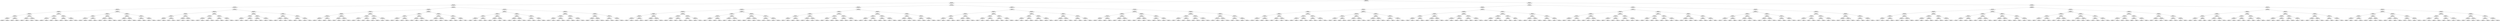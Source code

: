 ## [header material...]
## Command to get the layout: "dot -Teps thisfile > thisfile.eps"
graph "test"
{
node [shape="rectangle", fontsize=10, width=".2", height=".2", margin=0];
graph[fontsize=8];

n000 [label="clustersize = 14060
splitting feature:
((0.221,-0.558)-(-0.773,0.96))"] ;
n000 -- n001 ;
n001 [label="clustersize = 8882
splitting feature:
((-0.0329,0.903)-(-0.0815,-0.89))"] ;
n001 -- n002 ;
n002 [label="clustersize = 3609
splitting feature:
((-0.898,-0.442)-(0.685,-0.123))"] ;
n002 -- n003 ;
n003 [label="clustersize = 1915
splitting feature:
((-0.0095,-0.19)-(-4.1e-05,0.429))"] ;
n003 -- n004 ;
n004 [label="clustersize = 894
splitting feature:
((-0.485,0.0697)-(-0.128,0.592))"] ;
n004 -- n005 ;
n005 [label="clustersize = 297
splitting feature:
((-0.492,0.515)-(0.718,-0.954))"] ;
n005 -- n006 ;
n006 [label="clustersize = 262
splitting feature:
((0.441,-0.202)-(-0.975,0.848))"] ;
n006 -- n007 ;
n007 [label="clustersize = 163
splitting feature:
((-0.199,0.018)-(0.19,-0.067))"] ;
n007 -- n008 ;
n008 [label="clustersize = 83
splitting feature:
((-0.344,0.763)-(0.991,0.872))"] ;
n008 -- n009 ;
n009 [label="clustersize = 59
pupil avg:
[-0.02354468 -0.09722338]"] ;
n008 -- n010 ;
n010 [label="clustersize = 24
pupil avg:
[-0.23878137 -0.09966753]"] ;
n007 -- n011 ;
n011 [label="clustersize = 80
splitting feature:
((0.608,0.996)-(-0.755,-0.499))"] ;
n011 -- n012 ;
n012 [label="clustersize = 26
pupil avg:
[ 0.13345514  0.10472314]"] ;
n011 -- n013 ;
n013 [label="clustersize = 54
pupil avg:
[-0.09956531  0.07631871]"] ;
n006 -- n014 ;
n014 [label="clustersize = 99
splitting feature:
((-0.0147,0.0371)-(-0.531,0.462))"] ;
n014 -- n015 ;
n015 [label="clustersize = 57
splitting feature:
((-0.746,-0.699)-(-0.378,-0.16))"] ;
n015 -- n016 ;
n016 [label="clustersize = 12
pupil avg:
[-0.27155088  0.03078575]"] ;
n015 -- n017 ;
n017 [label="clustersize = 45
pupil avg:
[ 0.11258646 -0.16316279]"] ;
n014 -- n018 ;
n018 [label="clustersize = 42
splitting feature:
((-0.323,-0.779)-(-0.00465,0.374))"] ;
n018 -- n019 ;
n019 [label="clustersize = 20
pupil avg:
[ 0.1116002  -0.25806515]"] ;
n018 -- n020 ;
n020 [label="clustersize = 22
pupil avg:
[ 0.42412932 -0.20953807]"] ;
n005 -- n021 ;
n021 [label="clustersize = 35
splitting feature:
((-0.843,0.291)-(0.771,-0.531))"] ;
n021 -- n022 ;
n022 [label="clustersize = 19
splitting feature:
((-0.438,0.877)-(-0.309,0.457))"] ;
n022 -- n023 ;
n023 [label="clustersize = 10
splitting feature:
((-0.758,-0.4)-(-0.779,-0.429))"] ;
n023 -- n024 ;
n024 [label="clustersize = 6
pupil avg:
[-0.55669549 -0.13965443]"] ;
n023 -- n025 ;
n025 [label="clustersize = 4
pupil avg:
[-0.2480466  -0.13830793]"] ;
n022 -- n026 ;
n026 [label="clustersize = 9
splitting feature:
((-0.396,-0.841)-(0.105,0.248))"] ;
n026 -- n027 ;
n027 [label="clustersize = 4
pupil avg:
[-0.19657375 -0.18077816]"] ;
n026 -- n028 ;
n028 [label="clustersize = 5
pupil avg:
[ 0.08373328 -0.05516185]"] ;
n021 -- n029 ;
n029 [label="clustersize = 16
splitting feature:
((-0.315,0.329)-(0.996,-0.514))"] ;
n029 -- n030 ;
n030 [label="clustersize = 8
splitting feature:
((0.917,0.983)-(-0.999,0.63))"] ;
n030 -- n031 ;
n031 [label="clustersize = 4
pupil avg:
[-0.45032051  0.11891026]"] ;
n030 -- n032 ;
n032 [label="clustersize = 4
pupil avg:
[-0.0230859   0.12233894]"] ;
n029 -- n033 ;
n033 [label="clustersize = 8
splitting feature:
((0.575,-0.126)-(-0.855,0.0971))"] ;
n033 -- n034 ;
n034 [label="clustersize = 4
pupil avg:
[-0.54900154  0.31305684]"] ;
n033 -- n035 ;
n035 [label="clustersize = 4
pupil avg:
[-0.593445    0.07837581]"] ;
n004 -- n036 ;
n036 [label="clustersize = 597
splitting feature:
((-0.261,-0.102)-(-0.277,0.898))"] ;
n036 -- n037 ;
n037 [label="clustersize = 401
splitting feature:
((-0.287,0.992)-(-0.367,-0.804))"] ;
n037 -- n038 ;
n038 [label="clustersize = 142
splitting feature:
((-0.76,0.453)-(0.972,0.177))"] ;
n038 -- n039 ;
n039 [label="clustersize = 112
splitting feature:
((-0.288,-0.241)-(-0.314,0.999))"] ;
n039 -- n040 ;
n040 [label="clustersize = 76
pupil avg:
[ 0.09652    -0.00831978]"] ;
n039 -- n041 ;
n041 [label="clustersize = 36
pupil avg:
[ 0.22091662 -0.02666991]"] ;
n038 -- n042 ;
n042 [label="clustersize = 30
splitting feature:
((0.0275,-0.374)-(0.774,-0.579))"] ;
n042 -- n043 ;
n043 [label="clustersize = 19
pupil avg:
[ 0.39887708 -0.16883089]"] ;
n042 -- n044 ;
n044 [label="clustersize = 11
pupil avg:
[ 0.05550782 -0.03208499]"] ;
n037 -- n045 ;
n045 [label="clustersize = 259
splitting feature:
((-0.432,-0.95)-(0.13,0.968))"] ;
n045 -- n046 ;
n046 [label="clustersize = 116
splitting feature:
((-0.0552,0.106)-(-0.124,0.684))"] ;
n046 -- n047 ;
n047 [label="clustersize = 75
pupil avg:
[-0.01485703 -0.04165924]"] ;
n046 -- n048 ;
n048 [label="clustersize = 41
pupil avg:
[-0.1609081  -0.12838987]"] ;
n045 -- n049 ;
n049 [label="clustersize = 143
splitting feature:
((0.176,0.366)-(-0.242,-0.094))"] ;
n049 -- n050 ;
n050 [label="clustersize = 23
pupil avg:
[ 0.14478295  0.08042099]"] ;
n049 -- n051 ;
n051 [label="clustersize = 120
pupil avg:
[ 0.04135386 -0.00144396]"] ;
n036 -- n052 ;
n052 [label="clustersize = 196
splitting feature:
((0.525,0.799)-(0.928,-0.0709))"] ;
n052 -- n053 ;
n053 [label="clustersize = 145
splitting feature:
((-0.438,0.934)-(0.308,0.791))"] ;
n053 -- n054 ;
n054 [label="clustersize = 73
splitting feature:
((-0.00835,0.669)-(0.11,0.265))"] ;
n054 -- n055 ;
n055 [label="clustersize = 29
pupil avg:
[ 0.35656778 -0.01519821]"] ;
n054 -- n056 ;
n056 [label="clustersize = 44
pupil avg:
[ 0.14823431  0.07523049]"] ;
n053 -- n057 ;
n057 [label="clustersize = 72
splitting feature:
((0.654,0.156)-(-0.32,0.985))"] ;
n057 -- n058 ;
n058 [label="clustersize = 24
pupil avg:
[-0.09987569  0.11363881]"] ;
n057 -- n059 ;
n059 [label="clustersize = 48
pupil avg:
[ 0.10463268  0.04581888]"] ;
n052 -- n060 ;
n060 [label="clustersize = 51
splitting feature:
((0.948,0.783)-(-0.331,0.105))"] ;
n060 -- n061 ;
n061 [label="clustersize = 11
splitting feature:
((-0.714,-0.0753)-(-0.0326,-0.957))"] ;
n061 -- n062 ;
n062 [label="clustersize = 6
pupil avg:
[-0.05460469  0.06593434]"] ;
n061 -- n063 ;
n063 [label="clustersize = 5
pupil avg:
[ 0.26891986 -0.02735579]"] ;
n060 -- n064 ;
n064 [label="clustersize = 40
splitting feature:
((-0.252,0.894)-(0.258,-0.306))"] ;
n064 -- n065 ;
n065 [label="clustersize = 31
pupil avg:
[ 0.63432979 -0.1405908 ]"] ;
n064 -- n066 ;
n066 [label="clustersize = 9
pupil avg:
[ 0.21109213 -0.00864528]"] ;
n003 -- n067 ;
n067 [label="clustersize = 1021
splitting feature:
((-0.252,-0.0261)-(0.563,0.247))"] ;
n067 -- n068 ;
n068 [label="clustersize = 783
splitting feature:
((-0.928,-0.532)-(-0.286,0.995))"] ;
n068 -- n069 ;
n069 [label="clustersize = 422
splitting feature:
((0.2,0.21)-(-0.415,0.118))"] ;
n069 -- n070 ;
n070 [label="clustersize = 281
splitting feature:
((-0.0953,-0.468)-(0.571,0.748))"] ;
n070 -- n071 ;
n071 [label="clustersize = 259
splitting feature:
((0.806,0.097)-(0.384,0.95))"] ;
n071 -- n072 ;
n072 [label="clustersize = 70
pupil avg:
[ 0.09126181 -0.00680093]"] ;
n071 -- n073 ;
n073 [label="clustersize = 189
pupil avg:
[ 0.21760159  0.03798369]"] ;
n070 -- n074 ;
n074 [label="clustersize = 22
splitting feature:
((-0.343,-0.214)-(-0.584,0.896))"] ;
n074 -- n075 ;
n075 [label="clustersize = 13
pupil avg:
[ 0.17044141  0.0796853 ]"] ;
n074 -- n076 ;
n076 [label="clustersize = 9
pupil avg:
[ 0.51842727  0.24416367]"] ;
n069 -- n077 ;
n077 [label="clustersize = 141
splitting feature:
((-0.382,-0.577)-(-0.978,0.927))"] ;
n077 -- n078 ;
n078 [label="clustersize = 105
splitting feature:
((-0.183,-0.86)-(0.941,0.592))"] ;
n078 -- n079 ;
n079 [label="clustersize = 85
pupil avg:
[ 0.11521492 -0.1175815 ]"] ;
n078 -- n080 ;
n080 [label="clustersize = 20
pupil avg:
[-0.2630801  -0.11757674]"] ;
n077 -- n081 ;
n081 [label="clustersize = 36
splitting feature:
((0.226,0.701)-(0.489,-0.38))"] ;
n081 -- n082 ;
n082 [label="clustersize = 22
pupil avg:
[ 0.46043449 -0.09815123]"] ;
n081 -- n083 ;
n083 [label="clustersize = 14
pupil avg:
[ 0.1501252  -0.07533737]"] ;
n068 -- n084 ;
n084 [label="clustersize = 361
splitting feature:
((-0.242,0.74)-(-0.276,0.61))"] ;
n084 -- n085 ;
n085 [label="clustersize = 161
splitting feature:
((0.455,-0.177)-(-0.367,0.101))"] ;
n085 -- n086 ;
n086 [label="clustersize = 46
splitting feature:
((0.287,0.311)-(-0.856,-0.562))"] ;
n086 -- n087 ;
n087 [label="clustersize = 35
pupil avg:
[ 0.30784521  0.10706216]"] ;
n086 -- n088 ;
n088 [label="clustersize = 11
pupil avg:
[ 0.4967208  -0.00050816]"] ;
n085 -- n089 ;
n089 [label="clustersize = 115
splitting feature:
((0.202,-0.84)-(0.997,-0.727))"] ;
n089 -- n090 ;
n090 [label="clustersize = 82
pupil avg:
[ 0.36736614 -0.05457342]"] ;
n089 -- n091 ;
n091 [label="clustersize = 33
pupil avg:
[ 0.5608793  -0.12616122]"] ;
n084 -- n092 ;
n092 [label="clustersize = 200
splitting feature:
((0.122,0.632)-(-0.198,0.115))"] ;
n092 -- n093 ;
n093 [label="clustersize = 57
splitting feature:
((0.156,0.438)-(-0.859,0.182))"] ;
n093 -- n094 ;
n094 [label="clustersize = 33
pupil avg:
[ 0.3885941   0.01422543]"] ;
n093 -- n095 ;
n095 [label="clustersize = 24
pupil avg:
[ 0.43725909 -0.17690517]"] ;
n092 -- n096 ;
n096 [label="clustersize = 143
splitting feature:
((-0.278,0.266)-(0.15,0.0719))"] ;
n096 -- n097 ;
n097 [label="clustersize = 96
pupil avg:
[ 0.28240407 -0.12219421]"] ;
n096 -- n098 ;
n098 [label="clustersize = 47
pupil avg:
[ 0.15549402  0.00940166]"] ;
n067 -- n099 ;
n099 [label="clustersize = 238
splitting feature:
((-0.0833,0.646)-(-0.257,0.373))"] ;
n099 -- n100 ;
n100 [label="clustersize = 196
splitting feature:
((-0.85,0.176)-(-0.385,0.915))"] ;
n100 -- n101 ;
n101 [label="clustersize = 107
splitting feature:
((-0.771,0.74)-(0.99,0.126))"] ;
n101 -- n102 ;
n102 [label="clustersize = 79
splitting feature:
((0.25,0.624)-(0.319,-0.0419))"] ;
n102 -- n103 ;
n103 [label="clustersize = 33
pupil avg:
[ 0.31184601  0.10971996]"] ;
n102 -- n104 ;
n104 [label="clustersize = 46
pupil avg:
[ 0.17478924  0.1623429 ]"] ;
n101 -- n105 ;
n105 [label="clustersize = 28
splitting feature:
((0.796,0.832)-(0.183,-0.105))"] ;
n105 -- n106 ;
n106 [label="clustersize = 5
pupil avg:
[-0.28427259 -0.07972942]"] ;
n105 -- n107 ;
n107 [label="clustersize = 23
pupil avg:
[ 0.01414235  0.17228125]"] ;
n100 -- n108 ;
n108 [label="clustersize = 89
splitting feature:
((0.746,-0.365)-(-0.283,-0.143))"] ;
n108 -- n109 ;
n109 [label="clustersize = 39
splitting feature:
((0.0443,-0.465)-(-0.433,0.942))"] ;
n109 -- n110 ;
n110 [label="clustersize = 22
pupil avg:
[ 0.13134493  0.23785896]"] ;
n109 -- n111 ;
n111 [label="clustersize = 17
pupil avg:
[ 0.39381597  0.21312541]"] ;
n108 -- n112 ;
n112 [label="clustersize = 50
splitting feature:
((0.192,0.487)-(-0.292,-0.744))"] ;
n112 -- n113 ;
n113 [label="clustersize = 40
pupil avg:
[ 0.48941508  0.21094063]"] ;
n112 -- n114 ;
n114 [label="clustersize = 10
pupil avg:
[ 0.36871609  0.00993095]"] ;
n099 -- n115 ;
n115 [label="clustersize = 42
splitting feature:
((-0.957,-0.671)-(0.681,-0.0284))"] ;
n115 -- n116 ;
n116 [label="clustersize = 24
splitting feature:
((0.955,0.561)-(-0.614,0.979))"] ;
n116 -- n117 ;
n117 [label="clustersize = 10
splitting feature:
((-0.757,-0.0589)-(0.165,0.123))"] ;
n117 -- n118 ;
n118 [label="clustersize = 4
pupil avg:
[-0.39470383 -0.27949915]"] ;
n117 -- n119 ;
n119 [label="clustersize = 6
pupil avg:
[ 0.10365019  0.11212399]"] ;
n116 -- n120 ;
n120 [label="clustersize = 14
splitting feature:
((-0.178,0.557)-(-0.0175,0.586))"] ;
n120 -- n121 ;
n121 [label="clustersize = 10
pupil avg:
[ 0.32732492 -0.19234811]"] ;
n120 -- n122 ;
n122 [label="clustersize = 4
pupil avg:
[ 0.3469697   0.07752525]"] ;
n115 -- n123 ;
n123 [label="clustersize = 18
splitting feature:
((0.152,0.302)-(-0.496,0.721))"] ;
n123 -- n124 ;
n124 [label="clustersize = 10
splitting feature:
((-0.947,0.136)-(0.409,0.074))"] ;
n124 -- n125 ;
n125 [label="clustersize = 5
pupil avg:
[ 0.34898496 -0.18740602]"] ;
n124 -- n126 ;
n126 [label="clustersize = 5
pupil avg:
[ 0.49383429  0.20136144]"] ;
n123 -- n127 ;
n127 [label="clustersize = 8
splitting feature:
((-0.287,0.151)-(0.764,0.645))"] ;
n127 -- n128 ;
n128 [label="clustersize = 4
pupil avg:
[ 0.3485761  -0.19255369]"] ;
n127 -- n129 ;
n129 [label="clustersize = 4
pupil avg:
[ 0.47727273 -0.27651515]"] ;
n002 -- n130 ;
n130 [label="clustersize = 1694
splitting feature:
((-0.176,-0.419)-(0.419,0.207))"] ;
n130 -- n131 ;
n131 [label="clustersize = 866
splitting feature:
((-0.0414,0.845)-(-0.45,-0.641))"] ;
n131 -- n132 ;
n132 [label="clustersize = 710
splitting feature:
((-0.311,-0.717)-(0.811,-0.495))"] ;
n132 -- n133 ;
n133 [label="clustersize = 480
splitting feature:
((0.179,0.683)-(0.255,0.0771))"] ;
n133 -- n134 ;
n134 [label="clustersize = 182
splitting feature:
((0.202,0.319)-(-0.0505,0.0535))"] ;
n134 -- n135 ;
n135 [label="clustersize = 91
splitting feature:
((-0.0596,0.0871)-(-0.967,0.76))"] ;
n135 -- n136 ;
n136 [label="clustersize = 73
pupil avg:
[ 0.42694674  0.16629355]"] ;
n135 -- n137 ;
n137 [label="clustersize = 18
pupil avg:
[ 0.45704426 -0.07022392]"] ;
n134 -- n138 ;
n138 [label="clustersize = 91
splitting feature:
((0.0472,0.745)-(-0.171,-0.122))"] ;
n138 -- n139 ;
n139 [label="clustersize = 48
pupil avg:
[ 0.43364352  0.00564478]"] ;
n138 -- n140 ;
n140 [label="clustersize = 43
pupil avg:
[ 0.11988792 -0.02377684]"] ;
n133 -- n141 ;
n141 [label="clustersize = 298
splitting feature:
((-0.313,-0.00469)-(0.109,-0.0459))"] ;
n141 -- n142 ;
n142 [label="clustersize = 123
splitting feature:
((-0.154,0.454)-(-0.961,-0.443))"] ;
n142 -- n143 ;
n143 [label="clustersize = 115
pupil avg:
[ 0.223453    0.00354177]"] ;
n142 -- n144 ;
n144 [label="clustersize = 8
pupil avg:
[ 0.37637067 -0.26954247]"] ;
n141 -- n145 ;
n145 [label="clustersize = 175
splitting feature:
((-0.0257,0.873)-(0.187,-0.107))"] ;
n145 -- n146 ;
n146 [label="clustersize = 50
pupil avg:
[ 0.21309374  0.03184729]"] ;
n145 -- n147 ;
n147 [label="clustersize = 125
pupil avg:
[ 0.02461312  0.07977165]"] ;
n132 -- n148 ;
n148 [label="clustersize = 230
splitting feature:
((-0.196,-0.204)-(0.227,0.714))"] ;
n148 -- n149 ;
n149 [label="clustersize = 109
splitting feature:
((-0.377,0.483)-(0.264,0.627))"] ;
n149 -- n150 ;
n150 [label="clustersize = 79
splitting feature:
((0.106,-0.628)-(-0.741,-0.973))"] ;
n150 -- n151 ;
n151 [label="clustersize = 62
pupil avg:
[ 0.33984161  0.00231037]"] ;
n150 -- n152 ;
n152 [label="clustersize = 17
pupil avg:
[ 0.72447416 -0.16927811]"] ;
n149 -- n153 ;
n153 [label="clustersize = 30
splitting feature:
((-0.308,-0.876)-(0.77,-0.957))"] ;
n153 -- n154 ;
n154 [label="clustersize = 9
pupil avg:
[-0.028175   0.1628722]"] ;
n153 -- n155 ;
n155 [label="clustersize = 21
pupil avg:
[ 0.31425413  0.09364468]"] ;
n148 -- n156 ;
n156 [label="clustersize = 121
splitting feature:
((-0.759,-0.017)-(-0.551,0.753))"] ;
n156 -- n157 ;
n157 [label="clustersize = 46
splitting feature:
((-0.638,-0.588)-(-0.766,0.51))"] ;
n157 -- n158 ;
n158 [label="clustersize = 10
pupil avg:
[ 0.05878104  0.17106158]"] ;
n157 -- n159 ;
n159 [label="clustersize = 36
pupil avg:
[ 0.55458581  0.10181868]"] ;
n156 -- n160 ;
n160 [label="clustersize = 75
splitting feature:
((0.0871,0.154)-(0.0165,0.846))"] ;
n160 -- n161 ;
n161 [label="clustersize = 40
pupil avg:
[ 0.51128791  0.2965247 ]"] ;
n160 -- n162 ;
n162 [label="clustersize = 35
pupil avg:
[ 0.55261425  0.19887581]"] ;
n131 -- n163 ;
n163 [label="clustersize = 156
splitting feature:
((0.375,-0.166)-(-0.185,0.677))"] ;
n163 -- n164 ;
n164 [label="clustersize = 65
splitting feature:
((0.185,0.334)-(-0.127,-0.524))"] ;
n164 -- n165 ;
n165 [label="clustersize = 37
splitting feature:
((0.423,0.594)-(0.771,0.755))"] ;
n165 -- n166 ;
n166 [label="clustersize = 26
splitting feature:
((0.337,-0.509)-(0.448,-0.875))"] ;
n166 -- n167 ;
n167 [label="clustersize = 18
pupil avg:
[ 0.31109537  0.16783244]"] ;
n166 -- n168 ;
n168 [label="clustersize = 8
pupil avg:
[-0.08848553  0.29679487]"] ;
n165 -- n169 ;
n169 [label="clustersize = 11
splitting feature:
((-0.816,-0.673)-(0.889,0.286))"] ;
n169 -- n170 ;
n170 [label="clustersize = 5
pupil avg:
[-0.21259414  0.11193931]"] ;
n169 -- n171 ;
n171 [label="clustersize = 6
pupil avg:
[-0.12453078  0.31737988]"] ;
n164 -- n172 ;
n172 [label="clustersize = 28
splitting feature:
((-0.939,0.286)-(0.542,0.991))"] ;
n172 -- n173 ;
n173 [label="clustersize = 11
splitting feature:
((0.995,0.191)-(-0.695,-0.127))"] ;
n173 -- n174 ;
n174 [label="clustersize = 4
pupil avg:
[-0.29149113 -0.02637744]"] ;
n173 -- n175 ;
n175 [label="clustersize = 7
pupil avg:
[ 0.23929925 -0.01210521]"] ;
n172 -- n176 ;
n176 [label="clustersize = 17
splitting feature:
((0.679,-0.968)-(0.833,-0.601))"] ;
n176 -- n177 ;
n177 [label="clustersize = 5
pupil avg:
[-0.09031579  0.02592593]"] ;
n176 -- n178 ;
n178 [label="clustersize = 12
pupil avg:
[-0.4510115   0.08539474]"] ;
n163 -- n179 ;
n179 [label="clustersize = 91
splitting feature:
((-0.705,0.675)-(-0.892,-0.0542))"] ;
n179 -- n180 ;
n180 [label="clustersize = 50
splitting feature:
((-0.603,-0.114)-(-0.208,-0.292))"] ;
n180 -- n181 ;
n181 [label="clustersize = 24
splitting feature:
((-0.263,-0.485)-(-0.323,-0.9))"] ;
n181 -- n182 ;
n182 [label="clustersize = 13
pupil avg:
[ 0.0998422   0.00119325]"] ;
n181 -- n183 ;
n183 [label="clustersize = 11
pupil avg:
[ 0.1381966   0.10702847]"] ;
n180 -- n184 ;
n184 [label="clustersize = 26
splitting feature:
((-0.706,-0.844)-(-0.724,0.254))"] ;
n184 -- n185 ;
n185 [label="clustersize = 14
pupil avg:
[-0.36913909 -0.23074605]"] ;
n184 -- n186 ;
n186 [label="clustersize = 12
pupil avg:
[ 0.00672769 -0.06353486]"] ;
n179 -- n187 ;
n187 [label="clustersize = 41
splitting feature:
((0.913,0.0421)-(0.376,0.487))"] ;
n187 -- n188 ;
n188 [label="clustersize = 23
splitting feature:
((-0.581,0.633)-(-0.363,0.197))"] ;
n188 -- n189 ;
n189 [label="clustersize = 4
pupil avg:
[ 0.73530962 -0.3573499 ]"] ;
n188 -- n190 ;
n190 [label="clustersize = 19
pupil avg:
[ 0.41238331 -0.15397347]"] ;
n187 -- n191 ;
n191 [label="clustersize = 18
splitting feature:
((0.94,-0.349)-(0.958,-0.716))"] ;
n191 -- n192 ;
n192 [label="clustersize = 11
pupil avg:
[ 0.14175698  0.03736931]"] ;
n191 -- n193 ;
n193 [label="clustersize = 7
pupil avg:
[-0.28171015 -0.11012171]"] ;
n130 -- n194 ;
n194 [label="clustersize = 828
splitting feature:
((0.045,-0.617)-(0.0412,0.281))"] ;
n194 -- n195 ;
n195 [label="clustersize = 147
splitting feature:
((-0.583,-0.22)-(-0.515,0.4))"] ;
n195 -- n196 ;
n196 [label="clustersize = 75
splitting feature:
((0.104,-0.233)-(-0.114,0.739))"] ;
n196 -- n197 ;
n197 [label="clustersize = 50
splitting feature:
((0.57,0.952)-(-0.715,0.416))"] ;
n197 -- n198 ;
n198 [label="clustersize = 29
splitting feature:
((-0.181,-0.0466)-(0.163,-0.385))"] ;
n198 -- n199 ;
n199 [label="clustersize = 5
pupil avg:
[ 0.05116336  0.05052772]"] ;
n198 -- n200 ;
n200 [label="clustersize = 24
pupil avg:
[-0.39042363  0.24202734]"] ;
n197 -- n201 ;
n201 [label="clustersize = 21
splitting feature:
((0.0484,0.314)-(-0.133,0.291))"] ;
n201 -- n202 ;
n202 [label="clustersize = 11
pupil avg:
[-0.12613712  0.24096879]"] ;
n201 -- n203 ;
n203 [label="clustersize = 10
pupil avg:
[ 0.14626137  0.09515722]"] ;
n196 -- n204 ;
n204 [label="clustersize = 25
splitting feature:
((-0.739,0.0922)-(-0.644,-0.574))"] ;
n204 -- n205 ;
n205 [label="clustersize = 15
splitting feature:
((0.891,-0.535)-(0.149,0.887))"] ;
n205 -- n206 ;
n206 [label="clustersize = 8
pupil avg:
[ 0.54349261 -0.0400593 ]"] ;
n205 -- n207 ;
n207 [label="clustersize = 7
pupil avg:
[ 0.10358344  0.09216104]"] ;
n204 -- n208 ;
n208 [label="clustersize = 10
splitting feature:
((0.627,-0.7)-(0.183,0.482))"] ;
n208 -- n209 ;
n209 [label="clustersize = 5
pupil avg:
[-0.31411255  0.26562771]"] ;
n208 -- n210 ;
n210 [label="clustersize = 5
pupil avg:
[ 0.16405976  0.13479147]"] ;
n195 -- n211 ;
n211 [label="clustersize = 72
splitting feature:
((-0.943,-0.995)-(0.55,-0.664))"] ;
n211 -- n212 ;
n212 [label="clustersize = 22
splitting feature:
((0.753,0.885)-(0.0423,-0.431))"] ;
n212 -- n213 ;
n213 [label="clustersize = 8
splitting feature:
((-0.666,0.256)-(0.823,0.669))"] ;
n213 -- n214 ;
n214 [label="clustersize = 4
pupil avg:
[ 0.61150794  0.09126984]"] ;
n213 -- n215 ;
n215 [label="clustersize = 4
pupil avg:
[ 0.46940691  0.39067192]"] ;
n212 -- n216 ;
n216 [label="clustersize = 14
splitting feature:
((0.255,-0.32)-(0.0909,0.714))"] ;
n216 -- n217 ;
n217 [label="clustersize = 4
pupil avg:
[ 0.58982684  0.02525253]"] ;
n216 -- n218 ;
n218 [label="clustersize = 10
pupil avg:
[ 0.23149728  0.03310979]"] ;
n211 -- n219 ;
n219 [label="clustersize = 50
splitting feature:
((-0.184,-0.859)-(0.757,-0.994))"] ;
n219 -- n220 ;
n220 [label="clustersize = 36
splitting feature:
((-0.114,-0.451)-(-0.909,0.793))"] ;
n220 -- n221 ;
n221 [label="clustersize = 32
pupil avg:
[ 0.02845577  0.19616942]"] ;
n220 -- n222 ;
n222 [label="clustersize = 4
pupil avg:
[ 0.45255418  0.02791796]"] ;
n219 -- n223 ;
n223 [label="clustersize = 14
splitting feature:
((0.79,-0.257)-(0.347,0.277))"] ;
n223 -- n224 ;
n224 [label="clustersize = 5
pupil avg:
[ 0.67272727  0.09936869]"] ;
n223 -- n225 ;
n225 [label="clustersize = 9
pupil avg:
[ 0.20588528  0.30595371]"] ;
n194 -- n226 ;
n226 [label="clustersize = 681
splitting feature:
((0.388,0.527)-(-0.184,0.239))"] ;
n226 -- n227 ;
n227 [label="clustersize = 336
splitting feature:
((0.084,0.967)-(0.136,0.104))"] ;
n227 -- n228 ;
n228 [label="clustersize = 82
splitting feature:
((0.672,-0.824)-(-0.556,-0.000131))"] ;
n228 -- n229 ;
n229 [label="clustersize = 16
splitting feature:
((-0.14,0.279)-(0.484,0.932))"] ;
n229 -- n230 ;
n230 [label="clustersize = 10
pupil avg:
[ 0.49339401  0.22284333]"] ;
n229 -- n231 ;
n231 [label="clustersize = 6
pupil avg:
[ 0.79127907  0.19344408]"] ;
n228 -- n232 ;
n232 [label="clustersize = 66
splitting feature:
((-0.272,-0.081)-(0.444,0.0194))"] ;
n232 -- n233 ;
n233 [label="clustersize = 26
pupil avg:
[ 0.35660983  0.19394412]"] ;
n232 -- n234 ;
n234 [label="clustersize = 40
pupil avg:
[ 0.47276633  0.22603842]"] ;
n227 -- n235 ;
n235 [label="clustersize = 254
splitting feature:
((0.692,-0.463)-(-0.908,0.58))"] ;
n235 -- n236 ;
n236 [label="clustersize = 171
splitting feature:
((-0.62,-0.164)-(-0.631,0.714))"] ;
n236 -- n237 ;
n237 [label="clustersize = 88
pupil avg:
[ 0.22323773  0.27374381]"] ;
n236 -- n238 ;
n238 [label="clustersize = 83
pupil avg:
[ 0.38463499  0.28608298]"] ;
n235 -- n239 ;
n239 [label="clustersize = 83
splitting feature:
((0.486,0.107)-(0.254,0.331))"] ;
n239 -- n240 ;
n240 [label="clustersize = 20
pupil avg:
[ 0.02915159  0.20162632]"] ;
n239 -- n241 ;
n241 [label="clustersize = 63
pupil avg:
[ 0.24742179  0.18546137]"] ;
n226 -- n242 ;
n242 [label="clustersize = 345
splitting feature:
((0.719,0.612)-(-0.461,-0.919))"] ;
n242 -- n243 ;
n243 [label="clustersize = 229
splitting feature:
((0.275,-0.768)-(-0.666,0.155))"] ;
n243 -- n244 ;
n244 [label="clustersize = 116
splitting feature:
((-0.237,-0.265)-(-0.872,0.42))"] ;
n244 -- n245 ;
n245 [label="clustersize = 105
pupil avg:
[ 0.18632263  0.25265021]"] ;
n244 -- n246 ;
n246 [label="clustersize = 11
pupil avg:
[ 0.40276719 -0.01905841]"] ;
n243 -- n247 ;
n247 [label="clustersize = 113
splitting feature:
((-0.208,0.796)-(0.315,0.981))"] ;
n247 -- n248 ;
n248 [label="clustersize = 65
pupil avg:
[ 0.28616781  0.07207333]"] ;
n247 -- n249 ;
n249 [label="clustersize = 48
pupil avg:
[ 0.20596677  0.16636019]"] ;
n242 -- n250 ;
n250 [label="clustersize = 116
splitting feature:
((0.198,-0.125)-(-0.0747,0.862))"] ;
n250 -- n251 ;
n251 [label="clustersize = 74
splitting feature:
((0.0692,-0.457)-(0.412,0.145))"] ;
n251 -- n252 ;
n252 [label="clustersize = 30
pupil avg:
[-0.04383269  0.16159322]"] ;
n251 -- n253 ;
n253 [label="clustersize = 44
pupil avg:
[ 0.12117158  0.20855158]"] ;
n250 -- n254 ;
n254 [label="clustersize = 42
splitting feature:
((-0.275,0.577)-(-0.525,0.57))"] ;
n254 -- n255 ;
n255 [label="clustersize = 22
pupil avg:
[ 0.04962002  0.05285746]"] ;
n254 -- n256 ;
n256 [label="clustersize = 20
pupil avg:
[ 0.31129327  0.09010498]"] ;
n001 -- n257 ;
n257 [label="clustersize = 5273
splitting feature:
((-0.216,0.717)-(-0.995,-0.553))"] ;
n257 -- n258 ;
n258 [label="clustersize = 2861
splitting feature:
((-0.0611,-0.934)-(-0.83,0.0165))"] ;
n258 -- n259 ;
n259 [label="clustersize = 1876
splitting feature:
((0.521,0.0952)-(-0.0845,0.888))"] ;
n259 -- n260 ;
n260 [label="clustersize = 1039
splitting feature:
((-0.644,-0.184)-(-0.476,0.565))"] ;
n260 -- n261 ;
n261 [label="clustersize = 671
splitting feature:
((0.000725,-0.00669)-(0.252,-0.334))"] ;
n261 -- n262 ;
n262 [label="clustersize = 288
splitting feature:
((-0.903,0.616)-(-0.672,-0.762))"] ;
n262 -- n263 ;
n263 [label="clustersize = 49
splitting feature:
((-0.276,0.497)-(0.415,-0.0258))"] ;
n263 -- n264 ;
n264 [label="clustersize = 17
pupil avg:
[ 0.03145114 -0.03674172]"] ;
n263 -- n265 ;
n265 [label="clustersize = 32
pupil avg:
[ 0.10819657  0.17406654]"] ;
n262 -- n266 ;
n266 [label="clustersize = 239
splitting feature:
((0.0971,-0.394)-(0.0789,-0.0417))"] ;
n266 -- n267 ;
n267 [label="clustersize = 82
pupil avg:
[-0.29671021  0.11999806]"] ;
n266 -- n268 ;
n268 [label="clustersize = 157
pupil avg:
[-0.05602574  0.11475755]"] ;
n261 -- n269 ;
n269 [label="clustersize = 383
splitting feature:
((0.155,-0.505)-(0.273,0.149))"] ;
n269 -- n270 ;
n270 [label="clustersize = 274
splitting feature:
((-0.798,0.369)-(0.993,-0.78))"] ;
n270 -- n271 ;
n271 [label="clustersize = 93
pupil avg:
[-0.30830886  0.07241247]"] ;
n270 -- n272 ;
n272 [label="clustersize = 181
pupil avg:
[-0.32254531  0.20119564]"] ;
n269 -- n273 ;
n273 [label="clustersize = 109
splitting feature:
((0.417,0.404)-(-0.0801,-0.255))"] ;
n273 -- n274 ;
n274 [label="clustersize = 50
pupil avg:
[-0.08925041  0.30333261]"] ;
n273 -- n275 ;
n275 [label="clustersize = 59
pupil avg:
[-0.18857437  0.12625927]"] ;
n260 -- n276 ;
n276 [label="clustersize = 368
splitting feature:
((0.11,-0.518)-(-0.279,0.983))"] ;
n276 -- n277 ;
n277 [label="clustersize = 308
splitting feature:
((-0.564,0.34)-(-0.531,-0.492))"] ;
n277 -- n278 ;
n278 [label="clustersize = 177
splitting feature:
((0.2,-0.194)-(-0.524,0.21))"] ;
n278 -- n279 ;
n279 [label="clustersize = 94
pupil avg:
[-0.06733044  0.25080236]"] ;
n278 -- n280 ;
n280 [label="clustersize = 83
pupil avg:
[ 0.14569314  0.14563021]"] ;
n277 -- n281 ;
n281 [label="clustersize = 131
splitting feature:
((0.558,0.202)-(-0.717,-0.606))"] ;
n281 -- n282 ;
n282 [label="clustersize = 110
pupil avg:
[-0.24407293  0.2120685 ]"] ;
n281 -- n283 ;
n283 [label="clustersize = 21
pupil avg:
[-0.19812282 -0.06077599]"] ;
n276 -- n284 ;
n284 [label="clustersize = 60
splitting feature:
((0.458,0.381)-(-0.352,0.835))"] ;
n284 -- n285 ;
n285 [label="clustersize = 15
splitting feature:
((-0.34,0.672)-(0.123,-0.0178))"] ;
n285 -- n286 ;
n286 [label="clustersize = 7
pupil avg:
[ 0.38607481  0.34623512]"] ;
n285 -- n287 ;
n287 [label="clustersize = 8
pupil avg:
[ 0.05013936  0.21505956]"] ;
n284 -- n288 ;
n288 [label="clustersize = 45
splitting feature:
((-0.238,0.656)-(-0.671,0.652))"] ;
n288 -- n289 ;
n289 [label="clustersize = 40
pupil avg:
[ 0.42664521 -0.01854591]"] ;
n288 -- n290 ;
n290 [label="clustersize = 5
pupil avg:
[-0.0755511  -0.04207462]"] ;
n259 -- n291 ;
n291 [label="clustersize = 837
splitting feature:
((-0.101,-0.384)-(-0.17,0.0361))"] ;
n291 -- n292 ;
n292 [label="clustersize = 402
splitting feature:
((0.957,-0.838)-(-0.141,0.103))"] ;
n292 -- n293 ;
n293 [label="clustersize = 95
splitting feature:
((0.889,0.789)-(0.276,-0.383))"] ;
n293 -- n294 ;
n294 [label="clustersize = 36
splitting feature:
((-0.309,0.528)-(0.569,-0.518))"] ;
n294 -- n295 ;
n295 [label="clustersize = 31
pupil avg:
[-0.15822669 -0.13817703]"] ;
n294 -- n296 ;
n296 [label="clustersize = 5
pupil avg:
[ 0.19170808  0.16088901]"] ;
n293 -- n297 ;
n297 [label="clustersize = 59
splitting feature:
((0.0852,-0.455)-(0.125,0.911))"] ;
n297 -- n298 ;
n298 [label="clustersize = 42
pupil avg:
[ 0.06672691  0.02830805]"] ;
n297 -- n299 ;
n299 [label="clustersize = 17
pupil avg:
[ 0.47886391  0.15162039]"] ;
n292 -- n300 ;
n300 [label="clustersize = 307
splitting feature:
((-0.71,0.856)-(-0.318,-0.169))"] ;
n300 -- n301 ;
n301 [label="clustersize = 34
splitting feature:
((0.0675,0.428)-(0.0723,-0.574))"] ;
n301 -- n302 ;
n302 [label="clustersize = 13
pupil avg:
[ 0.26804889  0.11819079]"] ;
n301 -- n303 ;
n303 [label="clustersize = 21
pupil avg:
[-0.11942825  0.06675894]"] ;
n300 -- n304 ;
n304 [label="clustersize = 273
splitting feature:
((-0.124,-0.447)-(-0.179,0.533))"] ;
n304 -- n305 ;
n305 [label="clustersize = 217
pupil avg:
[-0.2425088  -0.00415936]"] ;
n304 -- n306 ;
n306 [label="clustersize = 56
pupil avg:
[ 0.09564253  0.00751657]"] ;
n291 -- n307 ;
n307 [label="clustersize = 435
splitting feature:
((-0.0495,-0.21)-(0.231,0.593))"] ;
n307 -- n308 ;
n308 [label="clustersize = 315
splitting feature:
((-0.169,-0.104)-(-0.0406,0.693))"] ;
n308 -- n309 ;
n309 [label="clustersize = 255
splitting feature:
((0.233,-0.633)-(-0.351,0.827))"] ;
n309 -- n310 ;
n310 [label="clustersize = 151
pupil avg:
[-0.03463668 -0.03690324]"] ;
n309 -- n311 ;
n311 [label="clustersize = 104
pupil avg:
[ 0.03602488 -0.16378281]"] ;
n308 -- n312 ;
n312 [label="clustersize = 60
splitting feature:
((-0.471,-0.17)-(-0.934,-0.655))"] ;
n312 -- n313 ;
n313 [label="clustersize = 43
pupil avg:
[ 0.09515852 -0.01726673]"] ;
n312 -- n314 ;
n314 [label="clustersize = 17
pupil avg:
[ 0.455419   -0.08357336]"] ;
n307 -- n315 ;
n315 [label="clustersize = 120
splitting feature:
((-0.944,-0.734)-(-0.377,-0.198))"] ;
n315 -- n316 ;
n316 [label="clustersize = 36
splitting feature:
((-0.745,0.207)-(-0.406,-0.631))"] ;
n316 -- n317 ;
n317 [label="clustersize = 7
pupil avg:
[ 0.08886471  0.14934649]"] ;
n316 -- n318 ;
n318 [label="clustersize = 29
pupil avg:
[ 0.50487379  0.14830288]"] ;
n315 -- n319 ;
n319 [label="clustersize = 84
splitting feature:
((-0.396,0.283)-(-0.372,-0.522))"] ;
n319 -- n320 ;
n320 [label="clustersize = 51
pupil avg:
[ 0.24960773  0.01215387]"] ;
n319 -- n321 ;
n321 [label="clustersize = 33
pupil avg:
[ 0.01226518  0.01883923]"] ;
n258 -- n322 ;
n322 [label="clustersize = 985
splitting feature:
((0.772,-0.478)-(-0.806,-0.65))"] ;
n322 -- n323 ;
n323 [label="clustersize = 247
splitting feature:
((0.917,-0.41)-(-0.51,-0.736))"] ;
n323 -- n324 ;
n324 [label="clustersize = 84
splitting feature:
((-0.274,-0.641)-(-0.387,0.504))"] ;
n324 -- n325 ;
n325 [label="clustersize = 37
splitting feature:
((-0.226,-0.667)-(-0.0937,-0.318))"] ;
n325 -- n326 ;
n326 [label="clustersize = 11
splitting feature:
((0.15,0.203)-(0.449,-0.838))"] ;
n326 -- n327 ;
n327 [label="clustersize = 7
pupil avg:
[ 0.27179226  0.11540354]"] ;
n326 -- n328 ;
n328 [label="clustersize = 4
pupil avg:
[ 0.49346405 -0.11683007]"] ;
n325 -- n329 ;
n329 [label="clustersize = 26
splitting feature:
((0.512,0.0576)-(-0.162,0.739))"] ;
n329 -- n330 ;
n330 [label="clustersize = 14
pupil avg:
[ 0.04515389  0.20052401]"] ;
n329 -- n331 ;
n331 [label="clustersize = 12
pupil avg:
[ 0.15285739  0.0236797 ]"] ;
n324 -- n332 ;
n332 [label="clustersize = 47
splitting feature:
((-0.202,-0.684)-(0.811,-0.226))"] ;
n332 -- n333 ;
n333 [label="clustersize = 35
splitting feature:
((-0.321,-0.449)-(-0.138,-0.93))"] ;
n333 -- n334 ;
n334 [label="clustersize = 31
pupil avg:
[ 0.48372957 -0.18143568]"] ;
n333 -- n335 ;
n335 [label="clustersize = 4
pupil avg:
[ 0.27685782 -0.30655029]"] ;
n332 -- n336 ;
n336 [label="clustersize = 12
splitting feature:
((0.038,-0.106)-(-0.582,0.174))"] ;
n336 -- n337 ;
n337 [label="clustersize = 4
pupil avg:
[ 0.40977445  0.24352808]"] ;
n336 -- n338 ;
n338 [label="clustersize = 8
pupil avg:
[ 0.6551871  -0.10026842]"] ;
n323 -- n339 ;
n339 [label="clustersize = 163
splitting feature:
((-0.983,0.712)-(-0.392,-0.745))"] ;
n339 -- n340 ;
n340 [label="clustersize = 18
splitting feature:
((-0.391,0.882)-(0.179,-0.631))"] ;
n340 -- n341 ;
n341 [label="clustersize = 9
splitting feature:
((0.898,0.28)-(-0.9,-0.795))"] ;
n341 -- n342 ;
n342 [label="clustersize = 5
pupil avg:
[ 0.41049878 -0.09262417]"] ;
n341 -- n343 ;
n343 [label="clustersize = 4
pupil avg:
[ 0.54483225 -0.19856602]"] ;
n340 -- n344 ;
n344 [label="clustersize = 9
splitting feature:
((0.241,-0.111)-(0.223,-0.269))"] ;
n344 -- n345 ;
n345 [label="clustersize = 4
pupil avg:
[ 0.08279842  0.00950638]"] ;
n344 -- n346 ;
n346 [label="clustersize = 5
pupil avg:
[ 0.29064426  0.05309057]"] ;
n339 -- n347 ;
n347 [label="clustersize = 145
splitting feature:
((-0.034,-0.552)-(-0.198,0.716))"] ;
n347 -- n348 ;
n348 [label="clustersize = 115
splitting feature:
((0.179,0.374)-(0.305,-0.186))"] ;
n348 -- n349 ;
n349 [label="clustersize = 55
pupil avg:
[ 0.09473397  0.0483108 ]"] ;
n348 -- n350 ;
n350 [label="clustersize = 60
pupil avg:
[-0.0096781  0.1447803]"] ;
n347 -- n351 ;
n351 [label="clustersize = 30
splitting feature:
((0.344,0.202)-(0.714,-0.091))"] ;
n351 -- n352 ;
n352 [label="clustersize = 23
pupil avg:
[ 0.10373016 -0.01841727]"] ;
n351 -- n353 ;
n353 [label="clustersize = 7
pupil avg:
[ 0.37263055 -0.09877536]"] ;
n322 -- n354 ;
n354 [label="clustersize = 738
splitting feature:
((-0.325,-0.288)-(-0.43,-0.875))"] ;
n354 -- n355 ;
n355 [label="clustersize = 451
splitting feature:
((-0.503,0.822)-(0.0223,-0.962))"] ;
n355 -- n356 ;
n356 [label="clustersize = 171
splitting feature:
((-0.898,0.888)-(-0.461,-0.867))"] ;
n356 -- n357 ;
n357 [label="clustersize = 54
splitting feature:
((-0.996,0.586)-(0.667,0.154))"] ;
n357 -- n358 ;
n358 [label="clustersize = 46
pupil avg:
[ 0.3659694  -0.18761363]"] ;
n357 -- n359 ;
n359 [label="clustersize = 8
pupil avg:
[-0.01641258  0.0047331 ]"] ;
n356 -- n360 ;
n360 [label="clustersize = 117
splitting feature:
((0.196,-0.144)-(-0.993,0.914))"] ;
n360 -- n361 ;
n361 [label="clustersize = 101
pupil avg:
[ 0.07387384 -0.08187168]"] ;
n360 -- n362 ;
n362 [label="clustersize = 16
pupil avg:
[ 0.2585757 -0.2067855]"] ;
n355 -- n363 ;
n363 [label="clustersize = 280
splitting feature:
((-0.111,-0.951)-(-0.886,0.146))"] ;
n363 -- n364 ;
n364 [label="clustersize = 73
splitting feature:
((0.227,0.129)-(0.0982,-0.338))"] ;
n364 -- n365 ;
n365 [label="clustersize = 30
pupil avg:
[-0.02659875 -0.02359521]"] ;
n364 -- n366 ;
n366 [label="clustersize = 43
pupil avg:
[-0.2118958   0.02780271]"] ;
n363 -- n367 ;
n367 [label="clustersize = 207
splitting feature:
((-0.686,-0.823)-(-0.301,0.936))"] ;
n367 -- n368 ;
n368 [label="clustersize = 145
pupil avg:
[-0.01991507 -0.04111153]"] ;
n367 -- n369 ;
n369 [label="clustersize = 62
pupil avg:
[ 0.13180502 -0.06052096]"] ;
n354 -- n370 ;
n370 [label="clustersize = 287
splitting feature:
((-0.73,-0.87)-(-0.992,-0.107))"] ;
n370 -- n371 ;
n371 [label="clustersize = 181
splitting feature:
((-0.147,0.445)-(0.321,-0.147))"] ;
n371 -- n372 ;
n372 [label="clustersize = 74
splitting feature:
((0.283,-0.644)-(0.938,0.34))"] ;
n372 -- n373 ;
n373 [label="clustersize = 66
pupil avg:
[ 0.02962359 -0.00349343]"] ;
n372 -- n374 ;
n374 [label="clustersize = 8
pupil avg:
[-0.35007354 -0.01939033]"] ;
n371 -- n375 ;
n375 [label="clustersize = 107
splitting feature:
((-0.258,0.0598)-(-0.816,-0.365))"] ;
n375 -- n376 ;
n376 [label="clustersize = 13
pupil avg:
[ 0.0383826  -0.00035676]"] ;
n375 -- n377 ;
n377 [label="clustersize = 94
pupil avg:
[-0.18662712  0.16814444]"] ;
n370 -- n378 ;
n378 [label="clustersize = 106
splitting feature:
((-0.478,0.2)-(0.82,-0.709))"] ;
n378 -- n379 ;
n379 [label="clustersize = 44
splitting feature:
((-0.478,0.655)-(-0.739,0.298))"] ;
n379 -- n380 ;
n380 [label="clustersize = 18
pupil avg:
[ 0.1548478  -0.24313765]"] ;
n379 -- n381 ;
n381 [label="clustersize = 26
pupil avg:
[ 0.0975025  -0.00929013]"] ;
n378 -- n382 ;
n382 [label="clustersize = 62
splitting feature:
((-0.595,0.339)-(-0.00836,-0.968))"] ;
n382 -- n383 ;
n383 [label="clustersize = 6
pupil avg:
[-0.29887491  0.05661777]"] ;
n382 -- n384 ;
n384 [label="clustersize = 56
pupil avg:
[ 0.05779862  0.06009552]"] ;
n257 -- n385 ;
n385 [label="clustersize = 2412
splitting feature:
((0.0924,0.858)-(-0.271,-0.00627))"] ;
n385 -- n386 ;
n386 [label="clustersize = 445
splitting feature:
((-0.74,-0.0509)-(-0.421,0.225))"] ;
n386 -- n387 ;
n387 [label="clustersize = 278
splitting feature:
((0.321,0.509)-(0.107,-0.465))"] ;
n387 -- n388 ;
n388 [label="clustersize = 83
splitting feature:
((-0.325,-0.78)-(-0.143,-0.575))"] ;
n388 -- n389 ;
n389 [label="clustersize = 34
splitting feature:
((-0.83,-0.969)-(0.749,0.882))"] ;
n389 -- n390 ;
n390 [label="clustersize = 26
splitting feature:
((-0.758,0.0781)-(-0.94,-0.426))"] ;
n390 -- n391 ;
n391 [label="clustersize = 12
pupil avg:
[ 0.27611854  0.22819843]"] ;
n390 -- n392 ;
n392 [label="clustersize = 14
pupil avg:
[ 0.62993381  0.2257965 ]"] ;
n389 -- n393 ;
n393 [label="clustersize = 8
splitting feature:
((0.664,0.105)-(0.187,0.889))"] ;
n393 -- n394 ;
n394 [label="clustersize = 4
pupil avg:
[-0.19447506  0.36898918]"] ;
n393 -- n395 ;
n395 [label="clustersize = 4
pupil avg:
[-0.05365828  0.18756991]"] ;
n388 -- n396 ;
n396 [label="clustersize = 49
splitting feature:
((0.18,0.801)-(-0.058,-0.208))"] ;
n396 -- n397 ;
n397 [label="clustersize = 17
splitting feature:
((-0.965,0.22)-(-0.78,0.337))"] ;
n397 -- n398 ;
n398 [label="clustersize = 8
pupil avg:
[ 0.07168363  0.12416289]"] ;
n397 -- n399 ;
n399 [label="clustersize = 9
pupil avg:
[ 0.47635379  0.23312103]"] ;
n396 -- n400 ;
n400 [label="clustersize = 32
splitting feature:
((-0.214,0.315)-(0.364,0.975))"] ;
n400 -- n401 ;
n401 [label="clustersize = 20
pupil avg:
[-0.21938967  0.09803576]"] ;
n400 -- n402 ;
n402 [label="clustersize = 12
pupil avg:
[ 0.06078763  0.10912659]"] ;
n387 -- n403 ;
n403 [label="clustersize = 195
splitting feature:
((-0.589,0.0915)-(-0.9,0.698))"] ;
n403 -- n404 ;
n404 [label="clustersize = 116
splitting feature:
((0.2,-0.898)-(0.0444,0.297))"] ;
n404 -- n405 ;
n405 [label="clustersize = 54
splitting feature:
((0.87,-0.246)-(-0.121,0.296))"] ;
n405 -- n406 ;
n406 [label="clustersize = 14
pupil avg:
[-0.40240816  0.22718744]"] ;
n405 -- n407 ;
n407 [label="clustersize = 40
pupil avg:
[-0.23254481  0.14214119]"] ;
n404 -- n408 ;
n408 [label="clustersize = 62
splitting feature:
((-0.184,0.654)-(-0.414,0.645))"] ;
n408 -- n409 ;
n409 [label="clustersize = 24
pupil avg:
[-0.24682942  0.11309978]"] ;
n408 -- n410 ;
n410 [label="clustersize = 38
pupil avg:
[ 0.0355651   0.20389549]"] ;
n403 -- n411 ;
n411 [label="clustersize = 79
splitting feature:
((-0.039,0.645)-(0.307,-0.123))"] ;
n411 -- n412 ;
n412 [label="clustersize = 31
splitting feature:
((-0.451,0.371)-(0.149,-0.934))"] ;
n412 -- n413 ;
n413 [label="clustersize = 4
pupil avg:
[-0.32534702  0.05024581]"] ;
n412 -- n414 ;
n414 [label="clustersize = 27
pupil avg:
[ 0.17724206  0.0260028 ]"] ;
n411 -- n415 ;
n415 [label="clustersize = 48
splitting feature:
((0.697,-0.232)-(0.307,0.733))"] ;
n415 -- n416 ;
n416 [label="clustersize = 13
pupil avg:
[-0.18163911  0.26812217]"] ;
n415 -- n417 ;
n417 [label="clustersize = 35
pupil avg:
[-0.00505597  0.13905741]"] ;
n386 -- n418 ;
n418 [label="clustersize = 167
splitting feature:
((-0.0351,-0.291)-(0.0468,0.682))"] ;
n418 -- n419 ;
n419 [label="clustersize = 103
splitting feature:
((-0.37,0.875)-(0.172,-0.865))"] ;
n419 -- n420 ;
n420 [label="clustersize = 38
splitting feature:
((0.079,0.382)-(-0.44,0.606))"] ;
n420 -- n421 ;
n421 [label="clustersize = 11
splitting feature:
((0.572,0.459)-(0.479,0.998))"] ;
n421 -- n422 ;
n422 [label="clustersize = 7
pupil avg:
[-0.16268073 -0.08625602]"] ;
n421 -- n423 ;
n423 [label="clustersize = 4
pupil avg:
[ 0.26378151 -0.02184874]"] ;
n420 -- n424 ;
n424 [label="clustersize = 27
splitting feature:
((0.342,0.275)-(0.17,-0.464))"] ;
n424 -- n425 ;
n425 [label="clustersize = 5
pupil avg:
[ 0.12958682  0.01027388]"] ;
n424 -- n426 ;
n426 [label="clustersize = 22
pupil avg:
[ 0.35982689 -0.21653512]"] ;
n419 -- n427 ;
n427 [label="clustersize = 65
splitting feature:
((0.418,-0.984)-(-0.353,0.272))"] ;
n427 -- n428 ;
n428 [label="clustersize = 27
splitting feature:
((0.438,0.0893)-(0.0786,0.938))"] ;
n428 -- n429 ;
n429 [label="clustersize = 14
pupil avg:
[-0.05630911  0.15834746]"] ;
n428 -- n430 ;
n430 [label="clustersize = 13
pupil avg:
[ 0.10509465 -0.00651521]"] ;
n427 -- n431 ;
n431 [label="clustersize = 38
splitting feature:
((0.209,-0.0345)-(0.604,-0.769))"] ;
n431 -- n432 ;
n432 [label="clustersize = 30
pupil avg:
[-0.29024903 -0.17235636]"] ;
n431 -- n433 ;
n433 [label="clustersize = 8
pupil avg:
[ 0.10439758 -0.12374661]"] ;
n418 -- n434 ;
n434 [label="clustersize = 64
splitting feature:
((0.779,-0.255)-(-0.877,0.231))"] ;
n434 -- n435 ;
n435 [label="clustersize = 28
splitting feature:
((-0.936,-0.976)-(0.56,0.147))"] ;
n435 -- n436 ;
n436 [label="clustersize = 19
splitting feature:
((0.738,0.483)-(-0.0891,0.325))"] ;
n436 -- n437 ;
n437 [label="clustersize = 9
pupil avg:
[ 0.40698301  0.27913492]"] ;
n436 -- n438 ;
n438 [label="clustersize = 10
pupil avg:
[ 0.69101637  0.2447846 ]"] ;
n435 -- n439 ;
n439 [label="clustersize = 9
splitting feature:
((0.137,-0.81)-(0.234,-0.255))"] ;
n439 -- n440 ;
n440 [label="clustersize = 4
pupil avg:
[ 0.27083333  0.10096154]"] ;
n439 -- n441 ;
n441 [label="clustersize = 5
pupil avg:
[ 0.01914337  0.32406341]"] ;
n434 -- n442 ;
n442 [label="clustersize = 36
splitting feature:
((-0.612,0.11)-(0.387,-0.876))"] ;
n442 -- n443 ;
n443 [label="clustersize = 12
splitting feature:
((-0.874,-0.454)-(0.848,0.594))"] ;
n443 -- n444 ;
n444 [label="clustersize = 8
pupil avg:
[ 0.1579676  -0.21411478]"] ;
n443 -- n445 ;
n445 [label="clustersize = 4
pupil avg:
[-0.35922619 -0.24702381]"] ;
n442 -- n446 ;
n446 [label="clustersize = 24
splitting feature:
((-0.891,0.318)-(-0.596,-0.178))"] ;
n446 -- n447 ;
n447 [label="clustersize = 14
pupil avg:
[ 0.07272679 -0.00578219]"] ;
n446 -- n448 ;
n448 [label="clustersize = 10
pupil avg:
[ 0.46022926  0.13060872]"] ;
n385 -- n449 ;
n449 [label="clustersize = 1967
splitting feature:
((-0.171,0.117)-(0.0263,-0.424))"] ;
n449 -- n450 ;
n450 [label="clustersize = 809
splitting feature:
((0.696,-0.115)-(0.077,0.94))"] ;
n450 -- n451 ;
n451 [label="clustersize = 430
splitting feature:
((0.585,-0.979)-(-0.63,0.663))"] ;
n451 -- n452 ;
n452 [label="clustersize = 243
splitting feature:
((0.218,-0.133)-(-0.568,-0.0913))"] ;
n452 -- n453 ;
n453 [label="clustersize = 139
splitting feature:
((-0.9,0.397)-(0.878,0.69))"] ;
n453 -- n454 ;
n454 [label="clustersize = 95
pupil avg:
[-0.19377944 -0.03343382]"] ;
n453 -- n455 ;
n455 [label="clustersize = 44
pupil avg:
[-0.2506307   0.19763256]"] ;
n452 -- n456 ;
n456 [label="clustersize = 104
splitting feature:
((0.305,-0.195)-(-0.564,-0.949))"] ;
n456 -- n457 ;
n457 [label="clustersize = 21
pupil avg:
[-0.21934499 -0.03263429]"] ;
n456 -- n458 ;
n458 [label="clustersize = 83
pupil avg:
[-0.46924636 -0.17145867]"] ;
n451 -- n459 ;
n459 [label="clustersize = 187
splitting feature:
((-0.285,-0.274)-(-0.543,0.456))"] ;
n459 -- n460 ;
n460 [label="clustersize = 147
splitting feature:
((0.55,0.676)-(0.863,-0.885))"] ;
n460 -- n461 ;
n461 [label="clustersize = 63
pupil avg:
[-0.06193745 -0.13451137]"] ;
n460 -- n462 ;
n462 [label="clustersize = 84
pupil avg:
[-0.2651659  -0.15117627]"] ;
n459 -- n463 ;
n463 [label="clustersize = 40
splitting feature:
((0.384,-0.0542)-(-0.432,-0.229))"] ;
n463 -- n464 ;
n464 [label="clustersize = 6
pupil avg:
[ 0.02697329  0.12167033]"] ;
n463 -- n465 ;
n465 [label="clustersize = 34
pupil avg:
[ 0.08997387 -0.2511026 ]"] ;
n450 -- n466 ;
n466 [label="clustersize = 379
splitting feature:
((-0.479,0.699)-(-0.954,-0.403))"] ;
n466 -- n467 ;
n467 [label="clustersize = 78
splitting feature:
((-0.567,0.354)-(-0.0396,-0.0533))"] ;
n467 -- n468 ;
n468 [label="clustersize = 36
splitting feature:
((0.838,0.145)-(0.915,0.947))"] ;
n468 -- n469 ;
n469 [label="clustersize = 12
pupil avg:
[ 0.34317969 -0.19384741]"] ;
n468 -- n470 ;
n470 [label="clustersize = 24
pupil avg:
[ 0.14542235 -0.17700245]"] ;
n467 -- n471 ;
n471 [label="clustersize = 42
splitting feature:
((0.34,0.895)-(0.419,-0.631))"] ;
n471 -- n472 ;
n472 [label="clustersize = 32
pupil avg:
[-0.05435305 -0.17120327]"] ;
n471 -- n473 ;
n473 [label="clustersize = 10
pupil avg:
[ 0.12067375 -0.10728351]"] ;
n466 -- n474 ;
n474 [label="clustersize = 301
splitting feature:
((-0.157,0.954)-(0.402,0.249))"] ;
n474 -- n475 ;
n475 [label="clustersize = 184
splitting feature:
((-0.0464,0.142)-(-0.674,-0.175))"] ;
n475 -- n476 ;
n476 [label="clustersize = 149
pupil avg:
[ 0.02446569 -0.08216795]"] ;
n475 -- n477 ;
n477 [label="clustersize = 35
pupil avg:
[-0.11733479 -0.17733039]"] ;
n474 -- n478 ;
n478 [label="clustersize = 117
splitting feature:
((0.621,-0.395)-(-0.466,-0.1))"] ;
n478 -- n479 ;
n479 [label="clustersize = 31
pupil avg:
[-0.05160148  0.06428892]"] ;
n478 -- n480 ;
n480 [label="clustersize = 86
pupil avg:
[-0.18044554 -0.07403516]"] ;
n449 -- n481 ;
n481 [label="clustersize = 1158
splitting feature:
((-0.277,-0.36)-(0.364,-0.872))"] ;
n481 -- n482 ;
n482 [label="clustersize = 806
splitting feature:
((-0.575,-0.465)-(0.108,-0.404))"] ;
n482 -- n483 ;
n483 [label="clustersize = 224
splitting feature:
((0.217,0.168)-(-0.927,-0.524))"] ;
n483 -- n484 ;
n484 [label="clustersize = 27
splitting feature:
((-0.858,0.409)-(-0.325,0.213))"] ;
n484 -- n485 ;
n485 [label="clustersize = 6
pupil avg:
[-0.02227024 -0.07871612]"] ;
n484 -- n486 ;
n486 [label="clustersize = 21
pupil avg:
[-0.34056894 -0.0376005 ]"] ;
n483 -- n487 ;
n487 [label="clustersize = 197
splitting feature:
((-0.166,0.213)-(-0.521,-0.256))"] ;
n487 -- n488 ;
n488 [label="clustersize = 41
pupil avg:
[-0.29387049 -0.12676514]"] ;
n487 -- n489 ;
n489 [label="clustersize = 156
pupil avg:
[-0.31894373 -0.24965589]"] ;
n482 -- n490 ;
n490 [label="clustersize = 582
splitting feature:
((0.261,-0.381)-(-0.369,-0.168))"] ;
n490 -- n491 ;
n491 [label="clustersize = 273
splitting feature:
((-0.199,0.485)-(-0.374,-0.865))"] ;
n491 -- n492 ;
n492 [label="clustersize = 84
pupil avg:
[-0.16867318  0.0518184 ]"] ;
n491 -- n493 ;
n493 [label="clustersize = 189
pupil avg:
[-0.3684529   0.11256631]"] ;
n490 -- n494 ;
n494 [label="clustersize = 309
splitting feature:
((0.0714,-0.218)-(-0.0424,-0.47))"] ;
n494 -- n495 ;
n495 [label="clustersize = 97
pupil avg:
[-0.21700044 -0.02862896]"] ;
n494 -- n496 ;
n496 [label="clustersize = 212
pupil avg:
[-0.33734407 -0.10551793]"] ;
n481 -- n497 ;
n497 [label="clustersize = 352
splitting feature:
((0.0771,-0.357)-(-0.274,0.857))"] ;
n497 -- n498 ;
n498 [label="clustersize = 323
splitting feature:
((-0.728,0.266)-(0.614,-0.373))"] ;
n498 -- n499 ;
n499 [label="clustersize = 106
splitting feature:
((-0.165,0.712)-(-0.171,0.0859))"] ;
n499 -- n500 ;
n500 [label="clustersize = 7
pupil avg:
[-0.20967474 -0.15591537]"] ;
n499 -- n501 ;
n501 [label="clustersize = 99
pupil avg:
[-0.27593253  0.1166285 ]"] ;
n498 -- n502 ;
n502 [label="clustersize = 217
splitting feature:
((0.256,0.72)-(0.0672,-0.645))"] ;
n502 -- n503 ;
n503 [label="clustersize = 20
pupil avg:
[-0.17836283  0.14367215]"] ;
n502 -- n504 ;
n504 [label="clustersize = 197
pupil avg:
[-0.41815711  0.18865746]"] ;
n497 -- n505 ;
n505 [label="clustersize = 29
splitting feature:
((-0.487,0.687)-(-0.487,-0.404))"] ;
n505 -- n506 ;
n506 [label="clustersize = 18
splitting feature:
((-0.801,0.424)-(0.442,-0.732))"] ;
n506 -- n507 ;
n507 [label="clustersize = 9
pupil avg:
[-0.04101663 -0.17476404]"] ;
n506 -- n508 ;
n508 [label="clustersize = 9
pupil avg:
[ 0.41041512 -0.04508483]"] ;
n505 -- n509 ;
n509 [label="clustersize = 11
splitting feature:
((-0.817,-0.953)-(0.493,-0.733))"] ;
n509 -- n510 ;
n510 [label="clustersize = 7
pupil avg:
[-0.52926868 -0.03456337]"] ;
n509 -- n511 ;
n511 [label="clustersize = 4
pupil avg:
[-0.04509135 -0.11290642]"] ;
n000 -- n512 ;
n512 [label="clustersize = 5178
splitting feature:
((0.00167,-0.523)-(-0.861,0.782))"] ;
n512 -- n513 ;
n513 [label="clustersize = 1911
splitting feature:
((-0.7,0.711)-(-0.657,-0.297))"] ;
n513 -- n514 ;
n514 [label="clustersize = 954
splitting feature:
((0.74,0.819)-(-0.963,-0.332))"] ;
n514 -- n515 ;
n515 [label="clustersize = 418
splitting feature:
((-0.873,0.737)-(-0.626,0.77))"] ;
n515 -- n516 ;
n516 [label="clustersize = 77
splitting feature:
((-0.18,-0.787)-(0.668,-0.0437))"] ;
n516 -- n517 ;
n517 [label="clustersize = 37
splitting feature:
((0.493,0.0735)-(-0.645,-0.915))"] ;
n517 -- n518 ;
n518 [label="clustersize = 18
splitting feature:
((-0.477,0.159)-(-0.725,0.401))"] ;
n518 -- n519 ;
n519 [label="clustersize = 10
splitting feature:
((-0.464,0.0274)-(-0.813,0.919))"] ;
n519 -- n520 ;
n520 [label="clustersize = 5
pupil avg:
[-0.34347377  0.05463606]"] ;
n519 -- n521 ;
n521 [label="clustersize = 5
pupil avg:
[-0.34572389  0.29857521]"] ;
n518 -- n522 ;
n522 [label="clustersize = 8
splitting feature:
((0.538,-0.0641)-(-0.696,0.309))"] ;
n522 -- n523 ;
n523 [label="clustersize = 4
pupil avg:
[-0.24567518  0.09358178]"] ;
n522 -- n524 ;
n524 [label="clustersize = 4
pupil avg:
[ 0.23328539  0.04657404]"] ;
n517 -- n525 ;
n525 [label="clustersize = 19
splitting feature:
((-0.145,-0.94)-(-0.738,0.68))"] ;
n525 -- n526 ;
n526 [label="clustersize = 11
splitting feature:
((0.185,0.633)-(-0.557,-0.18))"] ;
n526 -- n527 ;
n527 [label="clustersize = 7
pupil avg:
[-0.04700028 -0.22611477]"] ;
n526 -- n528 ;
n528 [label="clustersize = 4
pupil avg:
[-0.33554293 -0.19760101]"] ;
n525 -- n529 ;
n529 [label="clustersize = 8
splitting feature:
((-0.157,-0.832)-(-0.186,0.847))"] ;
n529 -- n530 ;
n530 [label="clustersize = 4
pupil avg:
[ 0.07781593 -0.12614257]"] ;
n529 -- n531 ;
n531 [label="clustersize = 4
pupil avg:
[ 0.31690988 -0.07155658]"] ;
n516 -- n532 ;
n532 [label="clustersize = 40
splitting feature:
((0.452,0.281)-(-0.661,0.398))"] ;
n532 -- n533 ;
n533 [label="clustersize = 24
splitting feature:
((-0.515,-0.461)-(-0.778,0.137))"] ;
n533 -- n534 ;
n534 [label="clustersize = 12
splitting feature:
((0.911,-0.976)-(0.701,-0.158))"] ;
n534 -- n535 ;
n535 [label="clustersize = 4
pupil avg:
[ 0.08317369  0.19658821]"] ;
n534 -- n536 ;
n536 [label="clustersize = 8
pupil avg:
[-0.18434962  0.23877689]"] ;
n533 -- n537 ;
n537 [label="clustersize = 12
splitting feature:
((-0.873,0.202)-(0.038,-0.334))"] ;
n537 -- n538 ;
n538 [label="clustersize = 6
pupil avg:
[ 0.18420585  0.0831947 ]"] ;
n537 -- n539 ;
n539 [label="clustersize = 6
pupil avg:
[ 0.4193357   0.14639472]"] ;
n532 -- n540 ;
n540 [label="clustersize = 16
splitting feature:
((0.378,0.531)-(-0.211,0.866))"] ;
n540 -- n541 ;
n541 [label="clustersize = 8
splitting feature:
((0.162,-0.521)-(-0.231,0.691))"] ;
n541 -- n542 ;
n542 [label="clustersize = 4
pupil avg:
[ 0.4858631  0.1187996]"] ;
n541 -- n543 ;
n543 [label="clustersize = 4
pupil avg:
[ 0.11854916  0.17008653]"] ;
n540 -- n544 ;
n544 [label="clustersize = 8
splitting feature:
((0.394,-0.661)-(-0.726,-0.805))"] ;
n544 -- n545 ;
n545 [label="clustersize = 4
pupil avg:
[ 0.46001462 -0.10270468]"] ;
n544 -- n546 ;
n546 [label="clustersize = 4
pupil avg:
[ 0.63123167 -0.00615836]"] ;
n515 -- n547 ;
n547 [label="clustersize = 341
splitting feature:
((0.234,0.668)-(-0.144,-0.625))"] ;
n547 -- n548 ;
n548 [label="clustersize = 254
splitting feature:
((0.236,0.241)-(-0.742,0.936))"] ;
n548 -- n549 ;
n549 [label="clustersize = 170
splitting feature:
((-0.114,-0.348)-(-0.438,0.823))"] ;
n549 -- n550 ;
n550 [label="clustersize = 76
splitting feature:
((0.0671,-0.875)-(0.387,-0.726))"] ;
n550 -- n551 ;
n551 [label="clustersize = 39
pupil avg:
[ 0.17784427  0.06931105]"] ;
n550 -- n552 ;
n552 [label="clustersize = 37
pupil avg:
[ 0.40420649  0.1615324 ]"] ;
n549 -- n553 ;
n553 [label="clustersize = 94
splitting feature:
((-0.397,0.308)-(-0.131,0.766))"] ;
n553 -- n554 ;
n554 [label="clustersize = 31
pupil avg:
[ 0.5826336  0.1925403]"] ;
n553 -- n555 ;
n555 [label="clustersize = 63
pupil avg:
[ 0.43836277  0.12366506]"] ;
n548 -- n556 ;
n556 [label="clustersize = 84
splitting feature:
((-0.678,0.858)-(0.0217,-0.631))"] ;
n556 -- n557 ;
n557 [label="clustersize = 75
splitting feature:
((0.713,0.998)-(-0.778,-0.232))"] ;
n557 -- n558 ;
n558 [label="clustersize = 53
pupil avg:
[ 0.59941374  0.18377005]"] ;
n557 -- n559 ;
n559 [label="clustersize = 22
pupil avg:
[ 0.53295493  0.05441033]"] ;
n556 -- n560 ;
n560 [label="clustersize = 9
splitting feature:
((-0.622,0.791)-(-0.215,-0.825))"] ;
n560 -- n561 ;
n561 [label="clustersize = 5
pupil avg:
[ 0.38440244  0.05312195]"] ;
n560 -- n562 ;
n562 [label="clustersize = 4
pupil avg:
[-0.04408137 -0.18296465]"] ;
n547 -- n563 ;
n563 [label="clustersize = 87
splitting feature:
((0.355,0.322)-(-0.074,-0.826))"] ;
n563 -- n564 ;
n564 [label="clustersize = 52
splitting feature:
((0.986,0.39)-(-0.894,-0.573))"] ;
n564 -- n565 ;
n565 [label="clustersize = 34
splitting feature:
((0.339,0.621)-(-0.576,-0.0526))"] ;
n565 -- n566 ;
n566 [label="clustersize = 10
pupil avg:
[ 0.14150927  0.1137128 ]"] ;
n565 -- n567 ;
n567 [label="clustersize = 24
pupil avg:
[ 0.34255878  0.0989008 ]"] ;
n564 -- n568 ;
n568 [label="clustersize = 18
splitting feature:
((-0.805,-0.642)-(0.132,-0.214))"] ;
n568 -- n569 ;
n569 [label="clustersize = 6
pupil avg:
[ 0.17318289 -0.01443979]"] ;
n568 -- n570 ;
n570 [label="clustersize = 12
pupil avg:
[ 0.6453836  -0.01759006]"] ;
n563 -- n571 ;
n571 [label="clustersize = 35
splitting feature:
((0.336,0.987)-(-0.872,-0.984))"] ;
n571 -- n572 ;
n572 [label="clustersize = 21
splitting feature:
((0.499,-0.0982)-(-0.555,-0.597))"] ;
n572 -- n573 ;
n573 [label="clustersize = 8
pupil avg:
[-0.18840896  0.12171659]"] ;
n572 -- n574 ;
n574 [label="clustersize = 13
pupil avg:
[ 0.01299403 -0.11225504]"] ;
n571 -- n575 ;
n575 [label="clustersize = 14
splitting feature:
((0.971,-0.246)-(-0.977,-0.343))"] ;
n575 -- n576 ;
n576 [label="clustersize = 7
pupil avg:
[ 0.31251793 -0.23231709]"] ;
n575 -- n577 ;
n577 [label="clustersize = 7
pupil avg:
[ 0.06206897 -0.23992494]"] ;
n514 -- n578 ;
n578 [label="clustersize = 536
splitting feature:
((-0.257,0.856)-(0.824,-0.55))"] ;
n578 -- n579 ;
n579 [label="clustersize = 459
splitting feature:
((0.238,-0.854)-(-0.356,0.596))"] ;
n579 -- n580 ;
n580 [label="clustersize = 94
splitting feature:
((-0.0281,-0.136)-(-0.716,0.677))"] ;
n580 -- n581 ;
n581 [label="clustersize = 59
splitting feature:
((-0.972,-0.41)-(0.264,0.814))"] ;
n581 -- n582 ;
n582 [label="clustersize = 36
splitting feature:
((-0.101,0.693)-(-0.843,0.879))"] ;
n582 -- n583 ;
n583 [label="clustersize = 21
pupil avg:
[-0.1101746  -0.06889168]"] ;
n582 -- n584 ;
n584 [label="clustersize = 15
pupil avg:
[-0.31641857  0.01571683]"] ;
n581 -- n585 ;
n585 [label="clustersize = 23
splitting feature:
((0.351,0.436)-(-0.84,0.751))"] ;
n585 -- n586 ;
n586 [label="clustersize = 12
pupil avg:
[-0.17336126  0.19139122]"] ;
n585 -- n587 ;
n587 [label="clustersize = 11
pupil avg:
[ 0.10045692  0.02337859]"] ;
n580 -- n588 ;
n588 [label="clustersize = 35
splitting feature:
((-0.255,-0.000886)-(0.487,-0.788))"] ;
n588 -- n589 ;
n589 [label="clustersize = 24
splitting feature:
((0.367,-0.492)-(-0.844,0.0293))"] ;
n589 -- n590 ;
n590 [label="clustersize = 6
pupil avg:
[-0.35630386 -0.03302818]"] ;
n589 -- n591 ;
n591 [label="clustersize = 18
pupil avg:
[ 0.18404742  0.00135885]"] ;
n588 -- n592 ;
n592 [label="clustersize = 11
splitting feature:
((0.959,0.204)-(0.824,0.01))"] ;
n592 -- n593 ;
n593 [label="clustersize = 6
pupil avg:
[ 0.68920294  0.07711099]"] ;
n592 -- n594 ;
n594 [label="clustersize = 5
pupil avg:
[ 0.29749495 -0.02218182]"] ;
n579 -- n595 ;
n595 [label="clustersize = 365
splitting feature:
((-0.685,0.986)-(-0.452,0.321))"] ;
n595 -- n596 ;
n596 [label="clustersize = 125
splitting feature:
((0.472,-0.605)-(-0.193,0.575))"] ;
n596 -- n597 ;
n597 [label="clustersize = 9
splitting feature:
((-0.432,-0.724)-(-0.00835,0.552))"] ;
n597 -- n598 ;
n598 [label="clustersize = 5
pupil avg:
[-0.086294   -0.22062112]"] ;
n597 -- n599 ;
n599 [label="clustersize = 4
pupil avg:
[-0.34960428 -0.0063186 ]"] ;
n596 -- n600 ;
n600 [label="clustersize = 116
splitting feature:
((-0.124,-0.37)-(-0.0733,0.966))"] ;
n600 -- n601 ;
n601 [label="clustersize = 88
pupil avg:
[ 0.22559626 -0.06282843]"] ;
n600 -- n602 ;
n602 [label="clustersize = 28
pupil avg:
[ 0.44843836 -0.05661289]"] ;
n595 -- n603 ;
n603 [label="clustersize = 240
splitting feature:
((-0.376,0.511)-(-0.253,0.0771))"] ;
n603 -- n604 ;
n604 [label="clustersize = 87
splitting feature:
((-0.0625,0.0417)-(-0.623,0.957))"] ;
n604 -- n605 ;
n605 [label="clustersize = 61
pupil avg:
[ 0.14442743 -0.08043784]"] ;
n604 -- n606 ;
n606 [label="clustersize = 26
pupil avg:
[ 0.45880995 -0.21721782]"] ;
n603 -- n607 ;
n607 [label="clustersize = 153
splitting feature:
((0.136,0.176)-(-0.466,-0.461))"] ;
n607 -- n608 ;
n608 [label="clustersize = 110
pupil avg:
[ 0.10684636 -0.07871901]"] ;
n607 -- n609 ;
n609 [label="clustersize = 43
pupil avg:
[-0.03551075 -0.17189788]"] ;
n578 -- n610 ;
n610 [label="clustersize = 77
splitting feature:
((-0.252,-0.717)-(0.421,0.702))"] ;
n610 -- n611 ;
n611 [label="clustersize = 39
splitting feature:
((-0.624,0.88)-(0.0279,0.00458))"] ;
n611 -- n612 ;
n612 [label="clustersize = 22
splitting feature:
((0.0295,-0.405)-(0.0531,0.408))"] ;
n612 -- n613 ;
n613 [label="clustersize = 12
splitting feature:
((0.979,0.619)-(0.596,0.257))"] ;
n613 -- n614 ;
n614 [label="clustersize = 5
pupil avg:
[ 0.4066345  -0.29986012]"] ;
n613 -- n615 ;
n615 [label="clustersize = 7
pupil avg:
[-0.06352939 -0.08959589]"] ;
n612 -- n616 ;
n616 [label="clustersize = 10
splitting feature:
((-0.00728,-0.0603)-(-0.345,0.564))"] ;
n616 -- n617 ;
n617 [label="clustersize = 6
pupil avg:
[ 0.60366446  0.13026663]"] ;
n616 -- n618 ;
n618 [label="clustersize = 4
pupil avg:
[ 0.39130733 -0.22417588]"] ;
n611 -- n619 ;
n619 [label="clustersize = 17
splitting feature:
((0.186,-0.0139)-(-0.237,0.221))"] ;
n619 -- n620 ;
n620 [label="clustersize = 9
splitting feature:
((0.24,0.466)-(0.298,-0.649))"] ;
n620 -- n621 ;
n621 [label="clustersize = 5
pupil avg:
[-0.12260336  0.18316454]"] ;
n620 -- n622 ;
n622 [label="clustersize = 4
pupil avg:
[ 0.11948052  0.09177489]"] ;
n619 -- n623 ;
n623 [label="clustersize = 8
splitting feature:
((0.966,0.398)-(0.4,0.928))"] ;
n623 -- n624 ;
n624 [label="clustersize = 4
pupil avg:
[-0.38804299 -0.21151837]"] ;
n623 -- n625 ;
n625 [label="clustersize = 4
pupil avg:
[ 0.04560275  0.02734878]"] ;
n610 -- n626 ;
n626 [label="clustersize = 38
splitting feature:
((0.0344,0.691)-(-0.00302,-0.0948))"] ;
n626 -- n627 ;
n627 [label="clustersize = 22
splitting feature:
((-0.373,-0.842)-(0.604,0.728))"] ;
n627 -- n628 ;
n628 [label="clustersize = 13
splitting feature:
((-0.708,-0.907)-(0.414,0.878))"] ;
n628 -- n629 ;
n629 [label="clustersize = 4
pupil avg:
[ 0.58261563  0.20669856]"] ;
n628 -- n630 ;
n630 [label="clustersize = 9
pupil avg:
[ 0.67715323  0.21962472]"] ;
n627 -- n631 ;
n631 [label="clustersize = 9
splitting feature:
((-0.113,-0.187)-(0.568,0.794))"] ;
n631 -- n632 ;
n632 [label="clustersize = 4
pupil avg:
[ 0.64661448  0.24371832]"] ;
n631 -- n633 ;
n633 [label="clustersize = 5
pupil avg:
[ 0.45990283  0.24487898]"] ;
n626 -- n634 ;
n634 [label="clustersize = 16
splitting feature:
((-0.0241,-0.413)-(0.254,0.841))"] ;
n634 -- n635 ;
n635 [label="clustersize = 8
splitting feature:
((0.155,-0.425)-(0.815,-0.898))"] ;
n635 -- n636 ;
n636 [label="clustersize = 4
pupil avg:
[ 0.32058168 -0.00551397]"] ;
n635 -- n637 ;
n637 [label="clustersize = 4
pupil avg:
[-0.05440619  0.16223879]"] ;
n634 -- n638 ;
n638 [label="clustersize = 8
splitting feature:
((0.0156,0.843)-(0.48,0.848))"] ;
n638 -- n639 ;
n639 [label="clustersize = 4
pupil avg:
[ 0.59192251  0.19371345]"] ;
n638 -- n640 ;
n640 [label="clustersize = 4
pupil avg:
[ 0.64324194  0.28398268]"] ;
n513 -- n641 ;
n641 [label="clustersize = 957
splitting feature:
((0.122,0.741)-(0.184,-0.205))"] ;
n641 -- n642 ;
n642 [label="clustersize = 324
splitting feature:
((-0.0104,0.183)-(-0.763,0.536))"] ;
n642 -- n643 ;
n643 [label="clustersize = 260
splitting feature:
((-0.902,-0.251)-(0.0377,-0.665))"] ;
n643 -- n644 ;
n644 [label="clustersize = 113
splitting feature:
((-0.286,0.638)-(-0.00116,-0.768))"] ;
n644 -- n645 ;
n645 [label="clustersize = 78
splitting feature:
((-0.865,-0.472)-(-0.926,-0.799))"] ;
n645 -- n646 ;
n646 [label="clustersize = 68
splitting feature:
((-0.542,0.684)-(-0.0657,0.803))"] ;
n646 -- n647 ;
n647 [label="clustersize = 31
pupil avg:
[ 0.23578553 -0.12061564]"] ;
n646 -- n648 ;
n648 [label="clustersize = 37
pupil avg:
[ 0.1024204  -0.05320712]"] ;
n645 -- n649 ;
n649 [label="clustersize = 10
splitting feature:
((-0.477,-0.275)-(0.274,0.119))"] ;
n649 -- n650 ;
n650 [label="clustersize = 6
pupil avg:
[ 0.67365752 -0.15550471]"] ;
n649 -- n651 ;
n651 [label="clustersize = 4
pupil avg:
[ 0.2460213   0.12678571]"] ;
n644 -- n652 ;
n652 [label="clustersize = 35
splitting feature:
((-0.877,-0.353)-(-0.844,0.0989))"] ;
n652 -- n653 ;
n653 [label="clustersize = 17
splitting feature:
((0.535,-0.128)-(0.777,0.185))"] ;
n653 -- n654 ;
n654 [label="clustersize = 12
pupil avg:
[ 0.08023052 -0.0175333 ]"] ;
n653 -- n655 ;
n655 [label="clustersize = 5
pupil avg:
[-0.3806664  -0.13115194]"] ;
n652 -- n656 ;
n656 [label="clustersize = 18
splitting feature:
((-0.259,0.318)-(-0.885,0.459))"] ;
n656 -- n657 ;
n657 [label="clustersize = 5
pupil avg:
[ 0.11732806 -0.10835556]"] ;
n656 -- n658 ;
n658 [label="clustersize = 13
pupil avg:
[ 0.12523259  0.06458389]"] ;
n643 -- n659 ;
n659 [label="clustersize = 147
splitting feature:
((0.00389,0.285)-(-0.591,-0.107))"] ;
n659 -- n660 ;
n660 [label="clustersize = 80
splitting feature:
((0.873,0.762)-(-0.916,-0.343))"] ;
n660 -- n661 ;
n661 [label="clustersize = 22
splitting feature:
((0.229,-0.298)-(-0.282,0.105))"] ;
n661 -- n662 ;
n662 [label="clustersize = 5
pupil avg:
[ 0.47058968  0.18816076]"] ;
n661 -- n663 ;
n663 [label="clustersize = 17
pupil avg:
[ 0.15044866  0.02005526]"] ;
n660 -- n664 ;
n664 [label="clustersize = 58
splitting feature:
((-0.233,0.357)-(0.0593,-0.277))"] ;
n664 -- n665 ;
n665 [label="clustersize = 44
pupil avg:
[ 0.13622446 -0.06721053]"] ;
n664 -- n666 ;
n666 [label="clustersize = 14
pupil avg:
[-0.14527313 -0.01006066]"] ;
n659 -- n667 ;
n667 [label="clustersize = 67
splitting feature:
((-0.708,0.575)-(-0.408,0.547))"] ;
n667 -- n668 ;
n668 [label="clustersize = 29
splitting feature:
((-0.143,0.601)-(0.106,-0.273))"] ;
n668 -- n669 ;
n669 [label="clustersize = 19
pupil avg:
[ 0.05547908  0.01979787]"] ;
n668 -- n670 ;
n670 [label="clustersize = 10
pupil avg:
[ 0.12097094  0.19501649]"] ;
n667 -- n671 ;
n671 [label="clustersize = 38
splitting feature:
((-0.224,0.828)-(0.76,0.978))"] ;
n671 -- n672 ;
n672 [label="clustersize = 27
pupil avg:
[-0.0059607  -0.02512979]"] ;
n671 -- n673 ;
n673 [label="clustersize = 11
pupil avg:
[-0.20360685  0.14213431]"] ;
n642 -- n674 ;
n674 [label="clustersize = 64
splitting feature:
((-0.677,0.0266)-(-0.489,-0.488))"] ;
n674 -- n675 ;
n675 [label="clustersize = 32
splitting feature:
((-0.839,0.939)-(-0.0177,-0.824))"] ;
n675 -- n676 ;
n676 [label="clustersize = 16
splitting feature:
((0.101,-0.54)-(-0.329,0.962))"] ;
n676 -- n677 ;
n677 [label="clustersize = 8
splitting feature:
((-0.834,-0.65)-(0.964,0.474))"] ;
n677 -- n678 ;
n678 [label="clustersize = 4
pupil avg:
[ 0.52216391  0.06564027]"] ;
n677 -- n679 ;
n679 [label="clustersize = 4
pupil avg:
[-0.0716662   0.06781282]"] ;
n676 -- n680 ;
n680 [label="clustersize = 8
splitting feature:
((0.235,0.397)-(0.178,-0.53))"] ;
n680 -- n681 ;
n681 [label="clustersize = 4
pupil avg:
[ 0.18040709 -0.18302203]"] ;
n680 -- n682 ;
n682 [label="clustersize = 4
pupil avg:
[ 0.68348475 -0.16200318]"] ;
n675 -- n683 ;
n683 [label="clustersize = 16
splitting feature:
((-0.737,0.309)-(0.129,0.365))"] ;
n683 -- n684 ;
n684 [label="clustersize = 8
splitting feature:
((-0.328,-0.522)-(0.471,0.371))"] ;
n684 -- n685 ;
n685 [label="clustersize = 4
pupil avg:
[-0.35303076 -0.31931483]"] ;
n684 -- n686 ;
n686 [label="clustersize = 4
pupil avg:
[-0.06404672  0.03705808]"] ;
n683 -- n687 ;
n687 [label="clustersize = 8
splitting feature:
((-0.192,0.106)-(0.627,-0.725))"] ;
n687 -- n688 ;
n688 [label="clustersize = 4
pupil avg:
[ 0.06769299 -0.07390186]"] ;
n687 -- n689 ;
n689 [label="clustersize = 4
pupil avg:
[ 0.30811855  0.15669539]"] ;
n674 -- n690 ;
n690 [label="clustersize = 32
splitting feature:
((0.668,0.906)-(0.87,-0.727))"] ;
n690 -- n691 ;
n691 [label="clustersize = 16
splitting feature:
((-0.0996,0.225)-(0.288,0.334))"] ;
n691 -- n692 ;
n692 [label="clustersize = 8
splitting feature:
((0.492,-0.0534)-(0.569,-0.134))"] ;
n692 -- n693 ;
n693 [label="clustersize = 4
pupil avg:
[-0.3735119  -0.29583333]"] ;
n692 -- n694 ;
n694 [label="clustersize = 4
pupil avg:
[-0.1852936 -0.304666 ]"] ;
n691 -- n695 ;
n695 [label="clustersize = 8
splitting feature:
((0.312,-0.176)-(0.991,0.251))"] ;
n695 -- n696 ;
n696 [label="clustersize = 4
pupil avg:
[-0.38649425 -0.28256705]"] ;
n695 -- n697 ;
n697 [label="clustersize = 4
pupil avg:
[-0.55660049 -0.34244746]"] ;
n690 -- n698 ;
n698 [label="clustersize = 16
splitting feature:
((0.736,0.188)-(0.751,0.471))"] ;
n698 -- n699 ;
n699 [label="clustersize = 8
splitting feature:
((-0.822,-0.295)-(-0.232,0.247))"] ;
n699 -- n700 ;
n700 [label="clustersize = 4
pupil avg:
[-0.18943031 -0.08486553]"] ;
n699 -- n701 ;
n701 [label="clustersize = 4
pupil avg:
[-0.43961803 -0.21963596]"] ;
n698 -- n702 ;
n702 [label="clustersize = 8
splitting feature:
((-0.165,0.935)-(-0.135,-0.543))"] ;
n702 -- n703 ;
n703 [label="clustersize = 4
pupil avg:
[-0.09833185 -0.18740719]"] ;
n702 -- n704 ;
n704 [label="clustersize = 4
pupil avg:
[ 0.23454293 -0.103564  ]"] ;
n641 -- n705 ;
n705 [label="clustersize = 633
splitting feature:
((-0.802,0.928)-(-0.679,0.214))"] ;
n705 -- n706 ;
n706 [label="clustersize = 241
splitting feature:
((-0.363,0.739)-(-0.644,-0.0535))"] ;
n706 -- n707 ;
n707 [label="clustersize = 61
splitting feature:
((-0.186,0.473)-(-0.64,0.786))"] ;
n707 -- n708 ;
n708 [label="clustersize = 41
splitting feature:
((-0.354,0.606)-(0.388,-0.325))"] ;
n708 -- n709 ;
n709 [label="clustersize = 22
splitting feature:
((-0.508,-0.329)-(-0.634,-0.365))"] ;
n709 -- n710 ;
n710 [label="clustersize = 16
pupil avg:
[ 0.1432304  -0.17037019]"] ;
n709 -- n711 ;
n711 [label="clustersize = 6
pupil avg:
[ 0.44210317 -0.14825397]"] ;
n708 -- n712 ;
n712 [label="clustersize = 19
splitting feature:
((0.239,-0.288)-(-0.368,-0.356))"] ;
n712 -- n713 ;
n713 [label="clustersize = 6
pupil avg:
[-0.16346469  0.15285914]"] ;
n712 -- n714 ;
n714 [label="clustersize = 13
pupil avg:
[-0.01045595 -0.09648425]"] ;
n707 -- n715 ;
n715 [label="clustersize = 20
splitting feature:
((-0.325,0.512)-(-0.679,-0.956))"] ;
n715 -- n716 ;
n716 [label="clustersize = 10
splitting feature:
((0.514,0.412)-(0.967,0.615))"] ;
n716 -- n717 ;
n717 [label="clustersize = 6
pupil avg:
[ 0.17601323 -0.13792159]"] ;
n716 -- n718 ;
n718 [label="clustersize = 4
pupil avg:
[-0.38748769 -0.17467721]"] ;
n715 -- n719 ;
n719 [label="clustersize = 10
splitting feature:
((0.331,0.279)-(-0.343,0.616))"] ;
n719 -- n720 ;
n720 [label="clustersize = 4
pupil avg:
[-0.63853147  0.15237762]"] ;
n719 -- n721 ;
n721 [label="clustersize = 6
pupil avg:
[-0.47644446 -0.21068026]"] ;
n706 -- n722 ;
n722 [label="clustersize = 180
splitting feature:
((-0.439,-0.836)-(0.373,-0.452))"] ;
n722 -- n723 ;
n723 [label="clustersize = 109
splitting feature:
((-0.941,-0.956)-(-0.625,0.622))"] ;
n723 -- n724 ;
n724 [label="clustersize = 82
splitting feature:
((-0.135,0.388)-(0.142,0.808))"] ;
n724 -- n725 ;
n725 [label="clustersize = 74
pupil avg:
[-0.41329394 -0.17507338]"] ;
n724 -- n726 ;
n726 [label="clustersize = 8
pupil avg:
[-0.48752944  0.04569823]"] ;
n723 -- n727 ;
n727 [label="clustersize = 27
splitting feature:
((0.322,-0.253)-(-0.689,0.949))"] ;
n727 -- n728 ;
n728 [label="clustersize = 10
pupil avg:
[-0.10915678  0.12077098]"] ;
n727 -- n729 ;
n729 [label="clustersize = 17
pupil avg:
[-0.29361702 -0.14007565]"] ;
n722 -- n730 ;
n730 [label="clustersize = 71
splitting feature:
((0.0307,0.735)-(0.736,-0.945))"] ;
n730 -- n731 ;
n731 [label="clustersize = 25
splitting feature:
((0.077,-0.793)-(-0.216,0.599))"] ;
n731 -- n732 ;
n732 [label="clustersize = 19
pupil avg:
[-0.17865013  0.03872255]"] ;
n731 -- n733 ;
n733 [label="clustersize = 6
pupil avg:
[ 0.10383739 -0.04332573]"] ;
n730 -- n734 ;
n734 [label="clustersize = 46
splitting feature:
((0.765,-0.869)-(0.479,-0.234))"] ;
n734 -- n735 ;
n735 [label="clustersize = 11
pupil avg:
[-0.50708761 -0.06321346]"] ;
n734 -- n736 ;
n736 [label="clustersize = 35
pupil avg:
[-0.3042367   0.15227897]"] ;
n705 -- n737 ;
n737 [label="clustersize = 392
splitting feature:
((-0.663,-0.877)-(-0.145,0.694))"] ;
n737 -- n738 ;
n738 [label="clustersize = 153
splitting feature:
((0.354,-0.711)-(-0.4,-0.114))"] ;
n738 -- n739 ;
n739 [label="clustersize = 41
splitting feature:
((0.17,-0.315)-(-0.462,-0.486))"] ;
n739 -- n740 ;
n740 [label="clustersize = 28
splitting feature:
((0.359,-0.433)-(-0.13,0.0457))"] ;
n740 -- n741 ;
n741 [label="clustersize = 7
pupil avg:
[-0.37572909  0.27172899]"] ;
n740 -- n742 ;
n742 [label="clustersize = 21
pupil avg:
[-0.16812009  0.12184845]"] ;
n739 -- n743 ;
n743 [label="clustersize = 13
splitting feature:
((0.00841,0.415)-(-0.774,-0.74))"] ;
n743 -- n744 ;
n744 [label="clustersize = 9
pupil avg:
[ 0.11306024  0.13322471]"] ;
n743 -- n745 ;
n745 [label="clustersize = 4
pupil avg:
[-0.21903186 -0.02685458]"] ;
n738 -- n746 ;
n746 [label="clustersize = 112
splitting feature:
((-0.359,-0.487)-(0.139,-0.169))"] ;
n746 -- n747 ;
n747 [label="clustersize = 57
splitting feature:
((0.233,-0.776)-(0.153,-0.82))"] ;
n747 -- n748 ;
n748 [label="clustersize = 20
pupil avg:
[-0.37803104 -0.21389717]"] ;
n747 -- n749 ;
n749 [label="clustersize = 37
pupil avg:
[-0.15749397 -0.23865973]"] ;
n746 -- n750 ;
n750 [label="clustersize = 55
splitting feature:
((-0.241,0.244)-(-0.449,-0.556))"] ;
n750 -- n751 ;
n751 [label="clustersize = 29
pupil avg:
[-0.11256485 -0.06020279]"] ;
n750 -- n752 ;
n752 [label="clustersize = 26
pupil avg:
[-0.1389419   0.12309556]"] ;
n737 -- n753 ;
n753 [label="clustersize = 239
splitting feature:
((-0.966,0.00619)-(0.524,0.267))"] ;
n753 -- n754 ;
n754 [label="clustersize = 129
splitting feature:
((-0.445,0.487)-(-0.356,-0.314))"] ;
n754 -- n755 ;
n755 [label="clustersize = 58
splitting feature:
((0.896,0.973)-(0.532,0.782))"] ;
n755 -- n756 ;
n756 [label="clustersize = 20
pupil avg:
[ 0.07655743 -0.14004045]"] ;
n755 -- n757 ;
n757 [label="clustersize = 38
pupil avg:
[ 0.39498749 -0.19460899]"] ;
n754 -- n758 ;
n758 [label="clustersize = 71
splitting feature:
((0.00314,-0.952)-(-0.737,-0.998))"] ;
n758 -- n759 ;
n759 [label="clustersize = 39
pupil avg:
[ 0.10157793 -0.02723785]"] ;
n758 -- n760 ;
n760 [label="clustersize = 32
pupil avg:
[-0.11592891 -0.18223167]"] ;
n753 -- n761 ;
n761 [label="clustersize = 110
splitting feature:
((0.356,-0.0276)-(-0.289,0.546))"] ;
n761 -- n762 ;
n762 [label="clustersize = 67
splitting feature:
((0.402,-0.275)-(-0.527,0.954))"] ;
n762 -- n763 ;
n763 [label="clustersize = 52
pupil avg:
[-0.11969402  0.12542449]"] ;
n762 -- n764 ;
n764 [label="clustersize = 15
pupil avg:
[ 0.11184068  0.08623462]"] ;
n761 -- n765 ;
n765 [label="clustersize = 43
splitting feature:
((-0.755,0.0528)-(-0.843,-0.61))"] ;
n765 -- n766 ;
n766 [label="clustersize = 36
pupil avg:
[ 0.05957193 -0.03719568]"] ;
n765 -- n767 ;
n767 [label="clustersize = 7
pupil avg:
[-0.23912957 -0.24915555]"] ;
n512 -- n768 ;
n768 [label="clustersize = 3267
splitting feature:
((-0.245,-0.102)-(-0.293,0.414))"] ;
n768 -- n769 ;
n769 [label="clustersize = 1533
splitting feature:
((-0.39,0.338)-(0.309,-0.136))"] ;
n769 -- n770 ;
n770 [label="clustersize = 861
splitting feature:
((-0.00408,0.0211)-(-0.0418,0.797))"] ;
n770 -- n771 ;
n771 [label="clustersize = 509
splitting feature:
((0.571,0.363)-(-0.786,-0.764))"] ;
n771 -- n772 ;
n772 [label="clustersize = 155
splitting feature:
((0.325,-0.797)-(-0.308,0.88))"] ;
n772 -- n773 ;
n773 [label="clustersize = 49
splitting feature:
((-0.745,0.255)-(-0.307,0.0256))"] ;
n773 -- n774 ;
n774 [label="clustersize = 27
splitting feature:
((0.52,-0.101)-(0.292,0.517))"] ;
n774 -- n775 ;
n775 [label="clustersize = 15
pupil avg:
[ 0.16171733  0.19772465]"] ;
n774 -- n776 ;
n776 [label="clustersize = 12
pupil avg:
[ 0.32715377  0.21754823]"] ;
n773 -- n777 ;
n777 [label="clustersize = 22
splitting feature:
((-0.831,0.539)-(-0.894,0.396))"] ;
n777 -- n778 ;
n778 [label="clustersize = 8
pupil avg:
[ 0.28621445  0.08029253]"] ;
n777 -- n779 ;
n779 [label="clustersize = 14
pupil avg:
[ 0.08918369 -0.07521095]"] ;
n772 -- n780 ;
n780 [label="clustersize = 106
splitting feature:
((0.826,-0.956)-(-0.218,-0.812))"] ;
n780 -- n781 ;
n781 [label="clustersize = 14
splitting feature:
((-0.193,0.0874)-(-0.77,0.695))"] ;
n781 -- n782 ;
n782 [label="clustersize = 10
pupil avg:
[ 0.27376329 -0.07907639]"] ;
n781 -- n783 ;
n783 [label="clustersize = 4
pupil avg:
[ 0.62758596  0.24315268]"] ;
n780 -- n784 ;
n784 [label="clustersize = 92
splitting feature:
((-0.534,-0.408)-(-0.167,-0.365))"] ;
n784 -- n785 ;
n785 [label="clustersize = 39
pupil avg:
[ 0.04406081 -0.19800557]"] ;
n784 -- n786 ;
n786 [label="clustersize = 53
pupil avg:
[ 0.07190658 -0.04603697]"] ;
n771 -- n787 ;
n787 [label="clustersize = 354
splitting feature:
((-0.228,-0.54)-(-0.456,0.77))"] ;
n787 -- n788 ;
n788 [label="clustersize = 220
splitting feature:
((-0.0505,-0.333)-(-0.223,0.566))"] ;
n788 -- n789 ;
n789 [label="clustersize = 88
splitting feature:
((-0.442,0.564)-(-0.989,0.956))"] ;
n789 -- n790 ;
n790 [label="clustersize = 60
pupil avg:
[-0.09380281 -0.14569183]"] ;
n789 -- n791 ;
n791 [label="clustersize = 28
pupil avg:
[-0.23553469 -0.07811179]"] ;
n788 -- n792 ;
n792 [label="clustersize = 132
splitting feature:
((0.862,-0.196)-(-0.561,0.336))"] ;
n792 -- n793 ;
n793 [label="clustersize = 10
pupil avg:
[ 0.26921383 -0.05206568]"] ;
n792 -- n794 ;
n794 [label="clustersize = 122
pupil avg:
[ 0.02638699 -0.1479933 ]"] ;
n787 -- n795 ;
n795 [label="clustersize = 134
splitting feature:
((-0.104,0.933)-(-0.535,-0.392))"] ;
n795 -- n796 ;
n796 [label="clustersize = 45
splitting feature:
((-0.207,-0.466)-(0.11,-0.189))"] ;
n796 -- n797 ;
n797 [label="clustersize = 20
pupil avg:
[ 0.36372699 -0.21453052]"] ;
n796 -- n798 ;
n798 [label="clustersize = 25
pupil avg:
[ 0.10398307 -0.11363452]"] ;
n795 -- n799 ;
n799 [label="clustersize = 89
splitting feature:
((0.0224,-0.315)-(-0.347,0.982))"] ;
n799 -- n800 ;
n800 [label="clustersize = 49
pupil avg:
[-0.10534232 -0.23024263]"] ;
n799 -- n801 ;
n801 [label="clustersize = 40
pupil avg:
[ 0.13664158 -0.21778727]"] ;
n770 -- n802 ;
n802 [label="clustersize = 352
splitting feature:
((-0.499,0.174)-(-0.303,-0.14))"] ;
n802 -- n803 ;
n803 [label="clustersize = 112
splitting feature:
((-0.406,0.0195)-(-0.456,0.525))"] ;
n803 -- n804 ;
n804 [label="clustersize = 51
splitting feature:
((-0.997,-0.388)-(-0.0361,0.433))"] ;
n804 -- n805 ;
n805 [label="clustersize = 13
splitting feature:
((0.435,-0.194)-(0.407,0.989))"] ;
n805 -- n806 ;
n806 [label="clustersize = 5
pupil avg:
[ 0.300614   -0.29987472]"] ;
n805 -- n807 ;
n807 [label="clustersize = 8
pupil avg:
[-0.13547348 -0.13580425]"] ;
n804 -- n808 ;
n808 [label="clustersize = 38
splitting feature:
((0.572,0.904)-(0.825,0.968))"] ;
n808 -- n809 ;
n809 [label="clustersize = 24
pupil avg:
[ 0.55801612  0.06233833]"] ;
n808 -- n810 ;
n810 [label="clustersize = 14
pupil avg:
[ 0.22730656 -0.08084189]"] ;
n803 -- n811 ;
n811 [label="clustersize = 61
splitting feature:
((-0.983,0.516)-(0.656,-0.486))"] ;
n811 -- n812 ;
n812 [label="clustersize = 53
splitting feature:
((0.268,0.311)-(-0.389,0.431))"] ;
n812 -- n813 ;
n813 [label="clustersize = 7
pupil avg:
[ 0.43132729  0.0195473 ]"] ;
n812 -- n814 ;
n814 [label="clustersize = 46
pupil avg:
[ 0.61180189 -0.20096469]"] ;
n811 -- n815 ;
n815 [label="clustersize = 8
splitting feature:
((-0.434,-0.687)-(-0.646,-0.498))"] ;
n815 -- n816 ;
n816 [label="clustersize = 4
pupil avg:
[ 0.41426307  0.14301805]"] ;
n815 -- n817 ;
n817 [label="clustersize = 4
pupil avg:
[ 0.7095943   0.27837563]"] ;
n802 -- n818 ;
n818 [label="clustersize = 240
splitting feature:
((-0.364,0.594)-(-0.471,-0.473))"] ;
n818 -- n819 ;
n819 [label="clustersize = 139
splitting feature:
((-0.0453,0.241)-(0.444,0.15))"] ;
n819 -- n820 ;
n820 [label="clustersize = 107
splitting feature:
((-0.096,-0.62)-(-0.384,0.825))"] ;
n820 -- n821 ;
n821 [label="clustersize = 35
pupil avg:
[ 0.20324096 -0.06673326]"] ;
n820 -- n822 ;
n822 [label="clustersize = 72
pupil avg:
[ 0.39285052 -0.13378867]"] ;
n819 -- n823 ;
n823 [label="clustersize = 32
splitting feature:
((-0.433,0.926)-(-0.721,0.466))"] ;
n823 -- n824 ;
n824 [label="clustersize = 20
pupil avg:
[ 0.62472636 -0.16135589]"] ;
n823 -- n825 ;
n825 [label="clustersize = 12
pupil avg:
[ 0.32791058 -0.00857698]"] ;
n818 -- n826 ;
n826 [label="clustersize = 101
splitting feature:
((0.106,0.462)-(-0.45,-0.874))"] ;
n826 -- n827 ;
n827 [label="clustersize = 41
splitting feature:
((0.0715,0.66)-(-0.23,-0.174))"] ;
n827 -- n828 ;
n828 [label="clustersize = 18
pupil avg:
[ 0.46790483  0.04052866]"] ;
n827 -- n829 ;
n829 [label="clustersize = 23
pupil avg:
[ 0.15875743 -0.02671227]"] ;
n826 -- n830 ;
n830 [label="clustersize = 60
splitting feature:
((0.823,-0.759)-(-0.765,-0.939))"] ;
n830 -- n831 ;
n831 [label="clustersize = 16
pupil avg:
[-0.01552425  0.01094332]"] ;
n830 -- n832 ;
n832 [label="clustersize = 44
pupil avg:
[-0.1074862  -0.19157879]"] ;
n769 -- n833 ;
n833 [label="clustersize = 672
splitting feature:
((-0.957,-0.621)-(0.216,0.381))"] ;
n833 -- n834 ;
n834 [label="clustersize = 207
splitting feature:
((-0.267,-0.0292)-(-0.214,0.542))"] ;
n834 -- n835 ;
n835 [label="clustersize = 146
splitting feature:
((-0.836,-0.0212)-(0.598,-0.884))"] ;
n835 -- n836 ;
n836 [label="clustersize = 116
splitting feature:
((-0.873,0.6)-(-0.216,0.00676))"] ;
n836 -- n837 ;
n837 [label="clustersize = 31
splitting feature:
((-0.0695,-0.25)-(-0.701,-0.221))"] ;
n837 -- n838 ;
n838 [label="clustersize = 17
pupil avg:
[ 0.01639894  0.07024523]"] ;
n837 -- n839 ;
n839 [label="clustersize = 14
pupil avg:
[ 0.35464716  0.00354704]"] ;
n836 -- n840 ;
n840 [label="clustersize = 85
splitting feature:
((0.0514,0.772)-(-0.0823,-0.422))"] ;
n840 -- n841 ;
n841 [label="clustersize = 47
pupil avg:
[ 0.01291849 -0.01938373]"] ;
n840 -- n842 ;
n842 [label="clustersize = 38
pupil avg:
[-0.15320626 -0.01781026]"] ;
n835 -- n843 ;
n843 [label="clustersize = 30
splitting feature:
((-0.648,-0.2)-(0.428,0.442))"] ;
n843 -- n844 ;
n844 [label="clustersize = 16
splitting feature:
((0.346,-0.47)-(-0.663,-0.64))"] ;
n844 -- n845 ;
n845 [label="clustersize = 9
pupil avg:
[-0.20195611  0.02220444]"] ;
n844 -- n846 ;
n846 [label="clustersize = 7
pupil avg:
[ 0.38568044 -0.01759038]"] ;
n843 -- n847 ;
n847 [label="clustersize = 14
splitting feature:
((0.582,0.516)-(-0.358,0.757))"] ;
n847 -- n848 ;
n848 [label="clustersize = 9
pupil avg:
[ 0.78351732  0.23867003]"] ;
n847 -- n849 ;
n849 [label="clustersize = 5
pupil avg:
[ 0.2694508  -0.03709055]"] ;
n834 -- n850 ;
n850 [label="clustersize = 61
splitting feature:
((-0.0979,0.772)-(-0.726,-0.281))"] ;
n850 -- n851 ;
n851 [label="clustersize = 32
splitting feature:
((0.281,-0.836)-(-0.564,0.0699))"] ;
n851 -- n852 ;
n852 [label="clustersize = 17
splitting feature:
((0.0813,-0.209)-(-0.0208,-0.583))"] ;
n852 -- n853 ;
n853 [label="clustersize = 11
pupil avg:
[ 0.54816573 -0.02408938]"] ;
n852 -- n854 ;
n854 [label="clustersize = 6
pupil avg:
[ 0.13973475 -0.02645561]"] ;
n851 -- n855 ;
n855 [label="clustersize = 15
splitting feature:
((0.133,-0.00555)-(-0.492,0.506))"] ;
n855 -- n856 ;
n856 [label="clustersize = 11
pupil avg:
[ 0.63760767  0.06082728]"] ;
n855 -- n857 ;
n857 [label="clustersize = 4
pupil avg:
[ 0.66644553 -0.23721989]"] ;
n850 -- n858 ;
n858 [label="clustersize = 29
splitting feature:
((-0.116,0.707)-(-0.161,-0.621))"] ;
n858 -- n859 ;
n859 [label="clustersize = 16
splitting feature:
((-0.777,0.509)-(-0.694,-0.621))"] ;
n859 -- n860 ;
n860 [label="clustersize = 9
pupil avg:
[ 0.55242871  0.12042748]"] ;
n859 -- n861 ;
n861 [label="clustersize = 7
pupil avg:
[ 0.12679802 -0.06630815]"] ;
n858 -- n862 ;
n862 [label="clustersize = 13
splitting feature:
((0.755,-0.499)-(0.716,-0.186))"] ;
n862 -- n863 ;
n863 [label="clustersize = 7
pupil avg:
[ 0.12901243  0.03694332]"] ;
n862 -- n864 ;
n864 [label="clustersize = 6
pupil avg:
[-0.14157167 -0.02688858]"] ;
n833 -- n865 ;
n865 [label="clustersize = 465
splitting feature:
((0.116,0.701)-(-0.736,-0.0563))"] ;
n865 -- n866 ;
n866 [label="clustersize = 271
splitting feature:
((0.509,0.732)-(-0.362,0.906))"] ;
n866 -- n867 ;
n867 [label="clustersize = 181
splitting feature:
((-0.957,-0.32)-(-0.727,0.671))"] ;
n867 -- n868 ;
n868 [label="clustersize = 31
splitting feature:
((-0.928,-0.0775)-(0.467,0.945))"] ;
n868 -- n869 ;
n869 [label="clustersize = 27
pupil avg:
[ 0.33056564  0.06192679]"] ;
n868 -- n870 ;
n870 [label="clustersize = 4
pupil avg:
[ 0.78676471  0.26239496]"] ;
n867 -- n871 ;
n871 [label="clustersize = 150
splitting feature:
((-0.956,-0.508)-(-0.876,-0.813))"] ;
n871 -- n872 ;
n872 [label="clustersize = 77
pupil avg:
[ 0.47782378  0.14766945]"] ;
n871 -- n873 ;
n873 [label="clustersize = 73
pupil avg:
[ 0.6099474   0.16603205]"] ;
n866 -- n874 ;
n874 [label="clustersize = 90
splitting feature:
((-0.25,-0.633)-(-0.834,-0.872))"] ;
n874 -- n875 ;
n875 [label="clustersize = 67
splitting feature:
((-0.949,0.0476)-(-0.216,-0.918))"] ;
n875 -- n876 ;
n876 [label="clustersize = 26
pupil avg:
[ 0.38460588 -0.028854  ]"] ;
n875 -- n877 ;
n877 [label="clustersize = 41
pupil avg:
[-0.00166448  0.10971183]"] ;
n874 -- n878 ;
n878 [label="clustersize = 23
splitting feature:
((0.903,0.387)-(0.812,-0.742))"] ;
n878 -- n879 ;
n879 [label="clustersize = 5
pupil avg:
[ 0.26626703 -0.10452013]"] ;
n878 -- n880 ;
n880 [label="clustersize = 18
pupil avg:
[ 0.55448543  0.07221606]"] ;
n865 -- n881 ;
n881 [label="clustersize = 194
splitting feature:
((-0.467,0.343)-(0.458,0.569))"] ;
n881 -- n882 ;
n882 [label="clustersize = 80
splitting feature:
((-0.116,-0.738)-(-0.229,0.817))"] ;
n882 -- n883 ;
n883 [label="clustersize = 47
splitting feature:
((-0.0861,0.509)-(0.905,-0.65))"] ;
n883 -- n884 ;
n884 [label="clustersize = 40
pupil avg:
[-0.12831467  0.0105424 ]"] ;
n883 -- n885 ;
n885 [label="clustersize = 7
pupil avg:
[ 0.22079656  0.07820048]"] ;
n882 -- n886 ;
n886 [label="clustersize = 33
splitting feature:
((0.0385,-0.365)-(0.00735,0.116))"] ;
n886 -- n887 ;
n887 [label="clustersize = 7
pupil avg:
[ 0.45368487 -0.07511592]"] ;
n886 -- n888 ;
n888 [label="clustersize = 26
pupil avg:
[ 0.19310667 -0.04057244]"] ;
n881 -- n889 ;
n889 [label="clustersize = 114
splitting feature:
((-0.0647,-0.302)-(-0.944,0.407))"] ;
n889 -- n890 ;
n890 [label="clustersize = 50
splitting feature:
((-0.0512,-0.2)-(-0.747,0.589))"] ;
n890 -- n891 ;
n891 [label="clustersize = 27
pupil avg:
[-0.05859752  0.0757951 ]"] ;
n890 -- n892 ;
n892 [label="clustersize = 23
pupil avg:
[ 0.38007571  0.11138851]"] ;
n889 -- n893 ;
n893 [label="clustersize = 64
splitting feature:
((0.933,-0.305)-(-0.312,0.88))"] ;
n893 -- n894 ;
n894 [label="clustersize = 29
pupil avg:
[ 0.5023075   0.16927308]"] ;
n893 -- n895 ;
n895 [label="clustersize = 35
pupil avg:
[ 0.36233641  0.02182151]"] ;
n768 -- n896 ;
n896 [label="clustersize = 1734
splitting feature:
((0.657,0.87)-(-0.111,-0.535))"] ;
n896 -- n897 ;
n897 [label="clustersize = 580
splitting feature:
((0.833,0.56)-(-0.883,0.423))"] ;
n897 -- n898 ;
n898 [label="clustersize = 154
splitting feature:
((0.107,-0.232)-(-0.689,0.921))"] ;
n898 -- n899 ;
n899 [label="clustersize = 64
splitting feature:
((-0.763,0.879)-(-0.592,-0.184))"] ;
n899 -- n900 ;
n900 [label="clustersize = 42
splitting feature:
((0.451,0.973)-(-0.628,0.814))"] ;
n900 -- n901 ;
n901 [label="clustersize = 29
splitting feature:
((0.891,-0.826)-(-0.911,0.379))"] ;
n901 -- n902 ;
n902 [label="clustersize = 7
pupil avg:
[ 0.64255302  0.29667564]"] ;
n901 -- n903 ;
n903 [label="clustersize = 22
pupil avg:
[ 0.40847682  0.2466947 ]"] ;
n900 -- n904 ;
n904 [label="clustersize = 13
splitting feature:
((-0.655,0.489)-(0.3,0.261))"] ;
n904 -- n905 ;
n905 [label="clustersize = 9
pupil avg:
[ 0.54377516  0.02108815]"] ;
n904 -- n906 ;
n906 [label="clustersize = 4
pupil avg:
[ 0.55589765  0.207526  ]"] ;
n899 -- n907 ;
n907 [label="clustersize = 22
splitting feature:
((-0.734,-0.549)-(-0.977,-0.581))"] ;
n907 -- n908 ;
n908 [label="clustersize = 9
splitting feature:
((-0.302,-0.218)-(-0.712,0.511))"] ;
n908 -- n909 ;
n909 [label="clustersize = 4
pupil avg:
[-0.11908947  0.08456017]"] ;
n908 -- n910 ;
n910 [label="clustersize = 5
pupil avg:
[ 0.31322075  0.15911775]"] ;
n907 -- n911 ;
n911 [label="clustersize = 13
splitting feature:
((0.165,0.0943)-(0.337,0.911))"] ;
n911 -- n912 ;
n912 [label="clustersize = 5
pupil avg:
[ 0.22778372  0.19093345]"] ;
n911 -- n913 ;
n913 [label="clustersize = 8
pupil avg:
[ 0.38751757  0.11867856]"] ;
n898 -- n914 ;
n914 [label="clustersize = 90
splitting feature:
((-0.121,0.4)-(0.555,0.546))"] ;
n914 -- n915 ;
n915 [label="clustersize = 70
splitting feature:
((0.299,-0.062)-(-0.849,0.111))"] ;
n915 -- n916 ;
n916 [label="clustersize = 37
splitting feature:
((0.405,0.806)-(-0.0883,-0.132))"] ;
n916 -- n917 ;
n917 [label="clustersize = 27
pupil avg:
[ 0.68555105  0.12897292]"] ;
n916 -- n918 ;
n918 [label="clustersize = 10
pupil avg:
[ 0.93244072  0.08523207]"] ;
n915 -- n919 ;
n919 [label="clustersize = 33
splitting feature:
((-0.232,0.0484)-(0.356,-0.073))"] ;
n919 -- n920 ;
n920 [label="clustersize = 29
pupil avg:
[ 0.48924651  0.00421973]"] ;
n919 -- n921 ;
n921 [label="clustersize = 4
pupil avg:
[ 0.07360037 -0.14844187]"] ;
n914 -- n922 ;
n922 [label="clustersize = 20
splitting feature:
((-0.968,0.715)-(0.897,0.99))"] ;
n922 -- n923 ;
n923 [label="clustersize = 11
splitting feature:
((-0.331,-0.815)-(-0.0479,-0.0835))"] ;
n923 -- n924 ;
n924 [label="clustersize = 4
pupil avg:
[ 0.51846591  0.31849747]"] ;
n923 -- n925 ;
n925 [label="clustersize = 7
pupil avg:
[ 0.35688509  0.19148371]"] ;
n922 -- n926 ;
n926 [label="clustersize = 9
splitting feature:
((0.253,0.367)-(-0.218,0.434))"] ;
n926 -- n927 ;
n927 [label="clustersize = 5
pupil avg:
[ 0.53644626  0.23253239]"] ;
n926 -- n928 ;
n928 [label="clustersize = 4
pupil avg:
[ 0.65996546  0.22435383]"] ;
n897 -- n929 ;
n929 [label="clustersize = 426
splitting feature:
((-0.798,0.357)-(-0.67,-0.581))"] ;
n929 -- n930 ;
n930 [label="clustersize = 378
splitting feature:
((0.613,0.953)-(0.754,-0.0267))"] ;
n930 -- n931 ;
n931 [label="clustersize = 302
splitting feature:
((-0.83,0.863)-(0.128,-0.318))"] ;
n931 -- n932 ;
n932 [label="clustersize = 258
splitting feature:
((-0.299,0.986)-(0.249,-0.623))"] ;
n932 -- n933 ;
n933 [label="clustersize = 239
pupil avg:
[ 0.62374845 -0.08146662]"] ;
n932 -- n934 ;
n934 [label="clustersize = 19
pupil avg:
[ 0.37103269  0.10389916]"] ;
n931 -- n935 ;
n935 [label="clustersize = 44
splitting feature:
((0.644,0.452)-(0.542,-0.835))"] ;
n935 -- n936 ;
n936 [label="clustersize = 38
pupil avg:
[ 0.51680382  0.03526094]"] ;
n935 -- n937 ;
n937 [label="clustersize = 6
pupil avg:
[ 0.24507637 -0.12673478]"] ;
n930 -- n938 ;
n938 [label="clustersize = 76
splitting feature:
((-0.802,0.736)-(0.946,0.281))"] ;
n938 -- n939 ;
n939 [label="clustersize = 68
splitting feature:
((-0.801,-0.323)-(0.0763,0.518))"] ;
n939 -- n940 ;
n940 [label="clustersize = 9
pupil avg:
[ 0.06716475 -0.11644452]"] ;
n939 -- n941 ;
n941 [label="clustersize = 59
pupil avg:
[ 0.4353604  -0.07984988]"] ;
n938 -- n942 ;
n942 [label="clustersize = 8
splitting feature:
((0.263,0.709)-(0.401,0.703))"] ;
n942 -- n943 ;
n943 [label="clustersize = 4
pupil avg:
[ 0.13990381  0.20335298]"] ;
n942 -- n944 ;
n944 [label="clustersize = 4
pupil avg:
[ 0.01988615 -0.10170773]"] ;
n929 -- n945 ;
n945 [label="clustersize = 48
splitting feature:
((-0.179,-0.232)-(0.434,0.585))"] ;
n945 -- n946 ;
n946 [label="clustersize = 28
splitting feature:
((0.364,-0.631)-(0.654,0.139))"] ;
n946 -- n947 ;
n947 [label="clustersize = 20
splitting feature:
((0.738,0.972)-(-0.0564,0.126))"] ;
n947 -- n948 ;
n948 [label="clustersize = 8
pupil avg:
[-0.21395368 -0.19426413]"] ;
n947 -- n949 ;
n949 [label="clustersize = 12
pupil avg:
[ 0.01793627 -0.22179084]"] ;
n946 -- n950 ;
n950 [label="clustersize = 8
splitting feature:
((-0.782,0.955)-(0.214,-0.932))"] ;
n950 -- n951 ;
n951 [label="clustersize = 4
pupil avg:
[ 0.60252768 -0.05372232]"] ;
n950 -- n952 ;
n952 [label="clustersize = 4
pupil avg:
[ 0.15748428 -0.10690776]"] ;
n945 -- n953 ;
n953 [label="clustersize = 20
splitting feature:
((-0.589,0.135)-(-0.448,-0.466))"] ;
n953 -- n954 ;
n954 [label="clustersize = 11
splitting feature:
((0.534,0.898)-(-0.38,0.396))"] ;
n954 -- n955 ;
n955 [label="clustersize = 6
pupil avg:
[ 0.62534219  0.08190419]"] ;
n954 -- n956 ;
n956 [label="clustersize = 5
pupil avg:
[ 0.70524562 -0.18491248]"] ;
n953 -- n957 ;
n957 [label="clustersize = 9
splitting feature:
((0.812,0.764)-(-0.093,-0.739))"] ;
n957 -- n958 ;
n958 [label="clustersize = 4
pupil avg:
[-0.23735069  0.09294046]"] ;
n957 -- n959 ;
n959 [label="clustersize = 5
pupil avg:
[ 0.37177321  0.00401267]"] ;
n896 -- n960 ;
n960 [label="clustersize = 1154
splitting feature:
((-0.268,0.609)-(-0.376,0.517))"] ;
n960 -- n961 ;
n961 [label="clustersize = 685
splitting feature:
((0.288,0.39)-(-0.347,-0.201))"] ;
n961 -- n962 ;
n962 [label="clustersize = 237
splitting feature:
((-0.0771,-0.298)-(-0.816,0.953))"] ;
n962 -- n963 ;
n963 [label="clustersize = 94
splitting feature:
((0.123,0.0976)-(-0.233,0.714))"] ;
n963 -- n964 ;
n964 [label="clustersize = 38
splitting feature:
((-0.828,-0.378)-(0.106,0.785))"] ;
n964 -- n965 ;
n965 [label="clustersize = 11
pupil avg:
[ 0.0395686 -0.0501594]"] ;
n964 -- n966 ;
n966 [label="clustersize = 27
pupil avg:
[ 0.33053502  0.030922  ]"] ;
n963 -- n967 ;
n967 [label="clustersize = 56
splitting feature:
((-0.0716,-0.743)-(-0.036,0.316))"] ;
n967 -- n968 ;
n968 [label="clustersize = 5
pupil avg:
[ 0.18044872 -0.06094017]"] ;
n967 -- n969 ;
n969 [label="clustersize = 51
pupil avg:
[ 0.38907561 -0.03229662]"] ;
n962 -- n970 ;
n970 [label="clustersize = 143
splitting feature:
((-0.604,-0.909)-(0.929,-0.522))"] ;
n970 -- n971 ;
n971 [label="clustersize = 89
splitting feature:
((-0.614,0.75)-(0.266,-0.879))"] ;
n971 -- n972 ;
n972 [label="clustersize = 59
pupil avg:
[ 0.50323112 -0.01943351]"] ;
n971 -- n973 ;
n973 [label="clustersize = 30
pupil avg:
[ 0.65439981  0.01555132]"] ;
n970 -- n974 ;
n974 [label="clustersize = 54
splitting feature:
((0.505,0.358)-(-0.798,0.11))"] ;
n974 -- n975 ;
n975 [label="clustersize = 9
pupil avg:
[ 0.27817637  0.15064945]"] ;
n974 -- n976 ;
n976 [label="clustersize = 45
pupil avg:
[ 0.46379222  0.03810059]"] ;
n961 -- n977 ;
n977 [label="clustersize = 448
splitting feature:
((0.936,0.229)-(-0.226,-0.185))"] ;
n977 -- n978 ;
n978 [label="clustersize = 24
splitting feature:
((0.969,0.818)-(0.828,-0.194))"] ;
n978 -- n979 ;
n979 [label="clustersize = 9
splitting feature:
((0.22,-0.946)-(0.425,-0.827))"] ;
n979 -- n980 ;
n980 [label="clustersize = 5
pupil avg:
[ 0.24967005 -0.19595152]"] ;
n979 -- n981 ;
n981 [label="clustersize = 4
pupil avg:
[ 0.41567599 -0.20759761]"] ;
n978 -- n982 ;
n982 [label="clustersize = 15
splitting feature:
((0.625,-0.673)-(-0.972,-0.0533))"] ;
n982 -- n983 ;
n983 [label="clustersize = 4
pupil avg:
[ 0.03109066  0.08507959]"] ;
n982 -- n984 ;
n984 [label="clustersize = 11
pupil avg:
[ 0.12958593 -0.18656949]"] ;
n977 -- n985 ;
n985 [label="clustersize = 424
splitting feature:
((-0.316,-0.679)-(0.396,0.783))"] ;
n985 -- n986 ;
n986 [label="clustersize = 268
splitting feature:
((-0.271,0.931)-(-0.215,-0.318))"] ;
n986 -- n987 ;
n987 [label="clustersize = 125
pupil avg:
[ 0.449188   -0.12931203]"] ;
n986 -- n988 ;
n988 [label="clustersize = 143
pupil avg:
[ 0.2423791  -0.12125282]"] ;
n985 -- n989 ;
n989 [label="clustersize = 156
splitting feature:
((-0.803,0.622)-(-0.39,0.974))"] ;
n989 -- n990 ;
n990 [label="clustersize = 114
pupil avg:
[ 0.50276097 -0.05536041]"] ;
n989 -- n991 ;
n991 [label="clustersize = 42
pupil avg:
[ 0.54353501 -0.17209426]"] ;
n960 -- n992 ;
n992 [label="clustersize = 469
splitting feature:
((-0.272,-0.47)-(-0.391,0.78))"] ;
n992 -- n993 ;
n993 [label="clustersize = 150
splitting feature:
((0.655,-0.541)-(-0.29,0.697))"] ;
n993 -- n994 ;
n994 [label="clustersize = 28
splitting feature:
((0.669,-0.285)-(-0.92,-0.814))"] ;
n994 -- n995 ;
n995 [label="clustersize = 16
splitting feature:
((0.0135,-0.967)-(0.815,-0.451))"] ;
n995 -- n996 ;
n996 [label="clustersize = 8
pupil avg:
[-0.26431325  0.10810494]"] ;
n995 -- n997 ;
n997 [label="clustersize = 8
pupil avg:
[ 0.3281254   0.10834736]"] ;
n994 -- n998 ;
n998 [label="clustersize = 12
splitting feature:
((0.556,-0.91)-(0.271,-0.946))"] ;
n998 -- n999 ;
n999 [label="clustersize = 4
pupil avg:
[-0.25539289 -0.28358358]"] ;
n998 -- n1000 ;
n1000 [label="clustersize = 8
pupil avg:
[ 0.31293691 -0.26389791]"] ;
n993 -- n1001 ;
n1001 [label="clustersize = 122
splitting feature:
((-0.846,-0.656)-(0.378,0.773))"] ;
n1001 -- n1002 ;
n1002 [label="clustersize = 91
splitting feature:
((-0.576,-0.299)-(-0.974,0.768))"] ;
n1002 -- n1003 ;
n1003 [label="clustersize = 49
pupil avg:
[ 0.07902559 -0.20164101]"] ;
n1002 -- n1004 ;
n1004 [label="clustersize = 42
pupil avg:
[ 0.23519825 -0.1910598 ]"] ;
n1001 -- n1005 ;
n1005 [label="clustersize = 31
splitting feature:
((-0.0183,-0.137)-(-0.152,-0.0547))"] ;
n1005 -- n1006 ;
n1006 [label="clustersize = 13
pupil avg:
[ 0.55204775 -0.14714698]"] ;
n1005 -- n1007 ;
n1007 [label="clustersize = 18
pupil avg:
[ 0.29086708 -0.15523063]"] ;
n992 -- n1008 ;
n1008 [label="clustersize = 319
splitting feature:
((0.154,0.326)-(-0.368,-0.0513))"] ;
n1008 -- n1009 ;
n1009 [label="clustersize = 75
splitting feature:
((-0.385,0.515)-(0.276,0.619))"] ;
n1009 -- n1010 ;
n1010 [label="clustersize = 48
splitting feature:
((0.575,0.203)-(0.416,0.564))"] ;
n1010 -- n1011 ;
n1011 [label="clustersize = 12
pupil avg:
[ 0.16657442 -0.05911617]"] ;
n1010 -- n1012 ;
n1012 [label="clustersize = 36
pupil avg:
[ 0.35945519 -0.11929311]"] ;
n1009 -- n1013 ;
n1013 [label="clustersize = 27
splitting feature:
((-0.0246,0.724)-(-0.913,-0.272))"] ;
n1013 -- n1014 ;
n1014 [label="clustersize = 21
pupil avg:
[ 0.40047862  0.07265933]"] ;
n1013 -- n1015 ;
n1015 [label="clustersize = 6
pupil avg:
[-0.11238548  0.16461185]"] ;
n1008 -- n1016 ;
n1016 [label="clustersize = 244
splitting feature:
((0.871,-0.405)-(-0.361,-0.438))"] ;
n1016 -- n1017 ;
n1017 [label="clustersize = 8
splitting feature:
((-0.546,-0.414)-(-0.33,-0.373))"] ;
n1017 -- n1018 ;
n1018 [label="clustersize = 4
pupil avg:
[ 0.97632923 -0.34436859]"] ;
n1017 -- n1019 ;
n1019 [label="clustersize = 4
pupil avg:
[ 0.34702766 -0.23958029]"] ;
n1016 -- n1020 ;
n1020 [label="clustersize = 236
splitting feature:
((-0.667,-0.139)-(-0.0326,0.215))"] ;
n1020 -- n1021 ;
n1021 [label="clustersize = 77
pupil avg:
[ 0.50132387 -0.20029587]"] ;
n1020 -- n1022 ;
n1022 [label="clustersize = 159
pupil avg:
[ 0.35077284 -0.19561164]"] ;
}